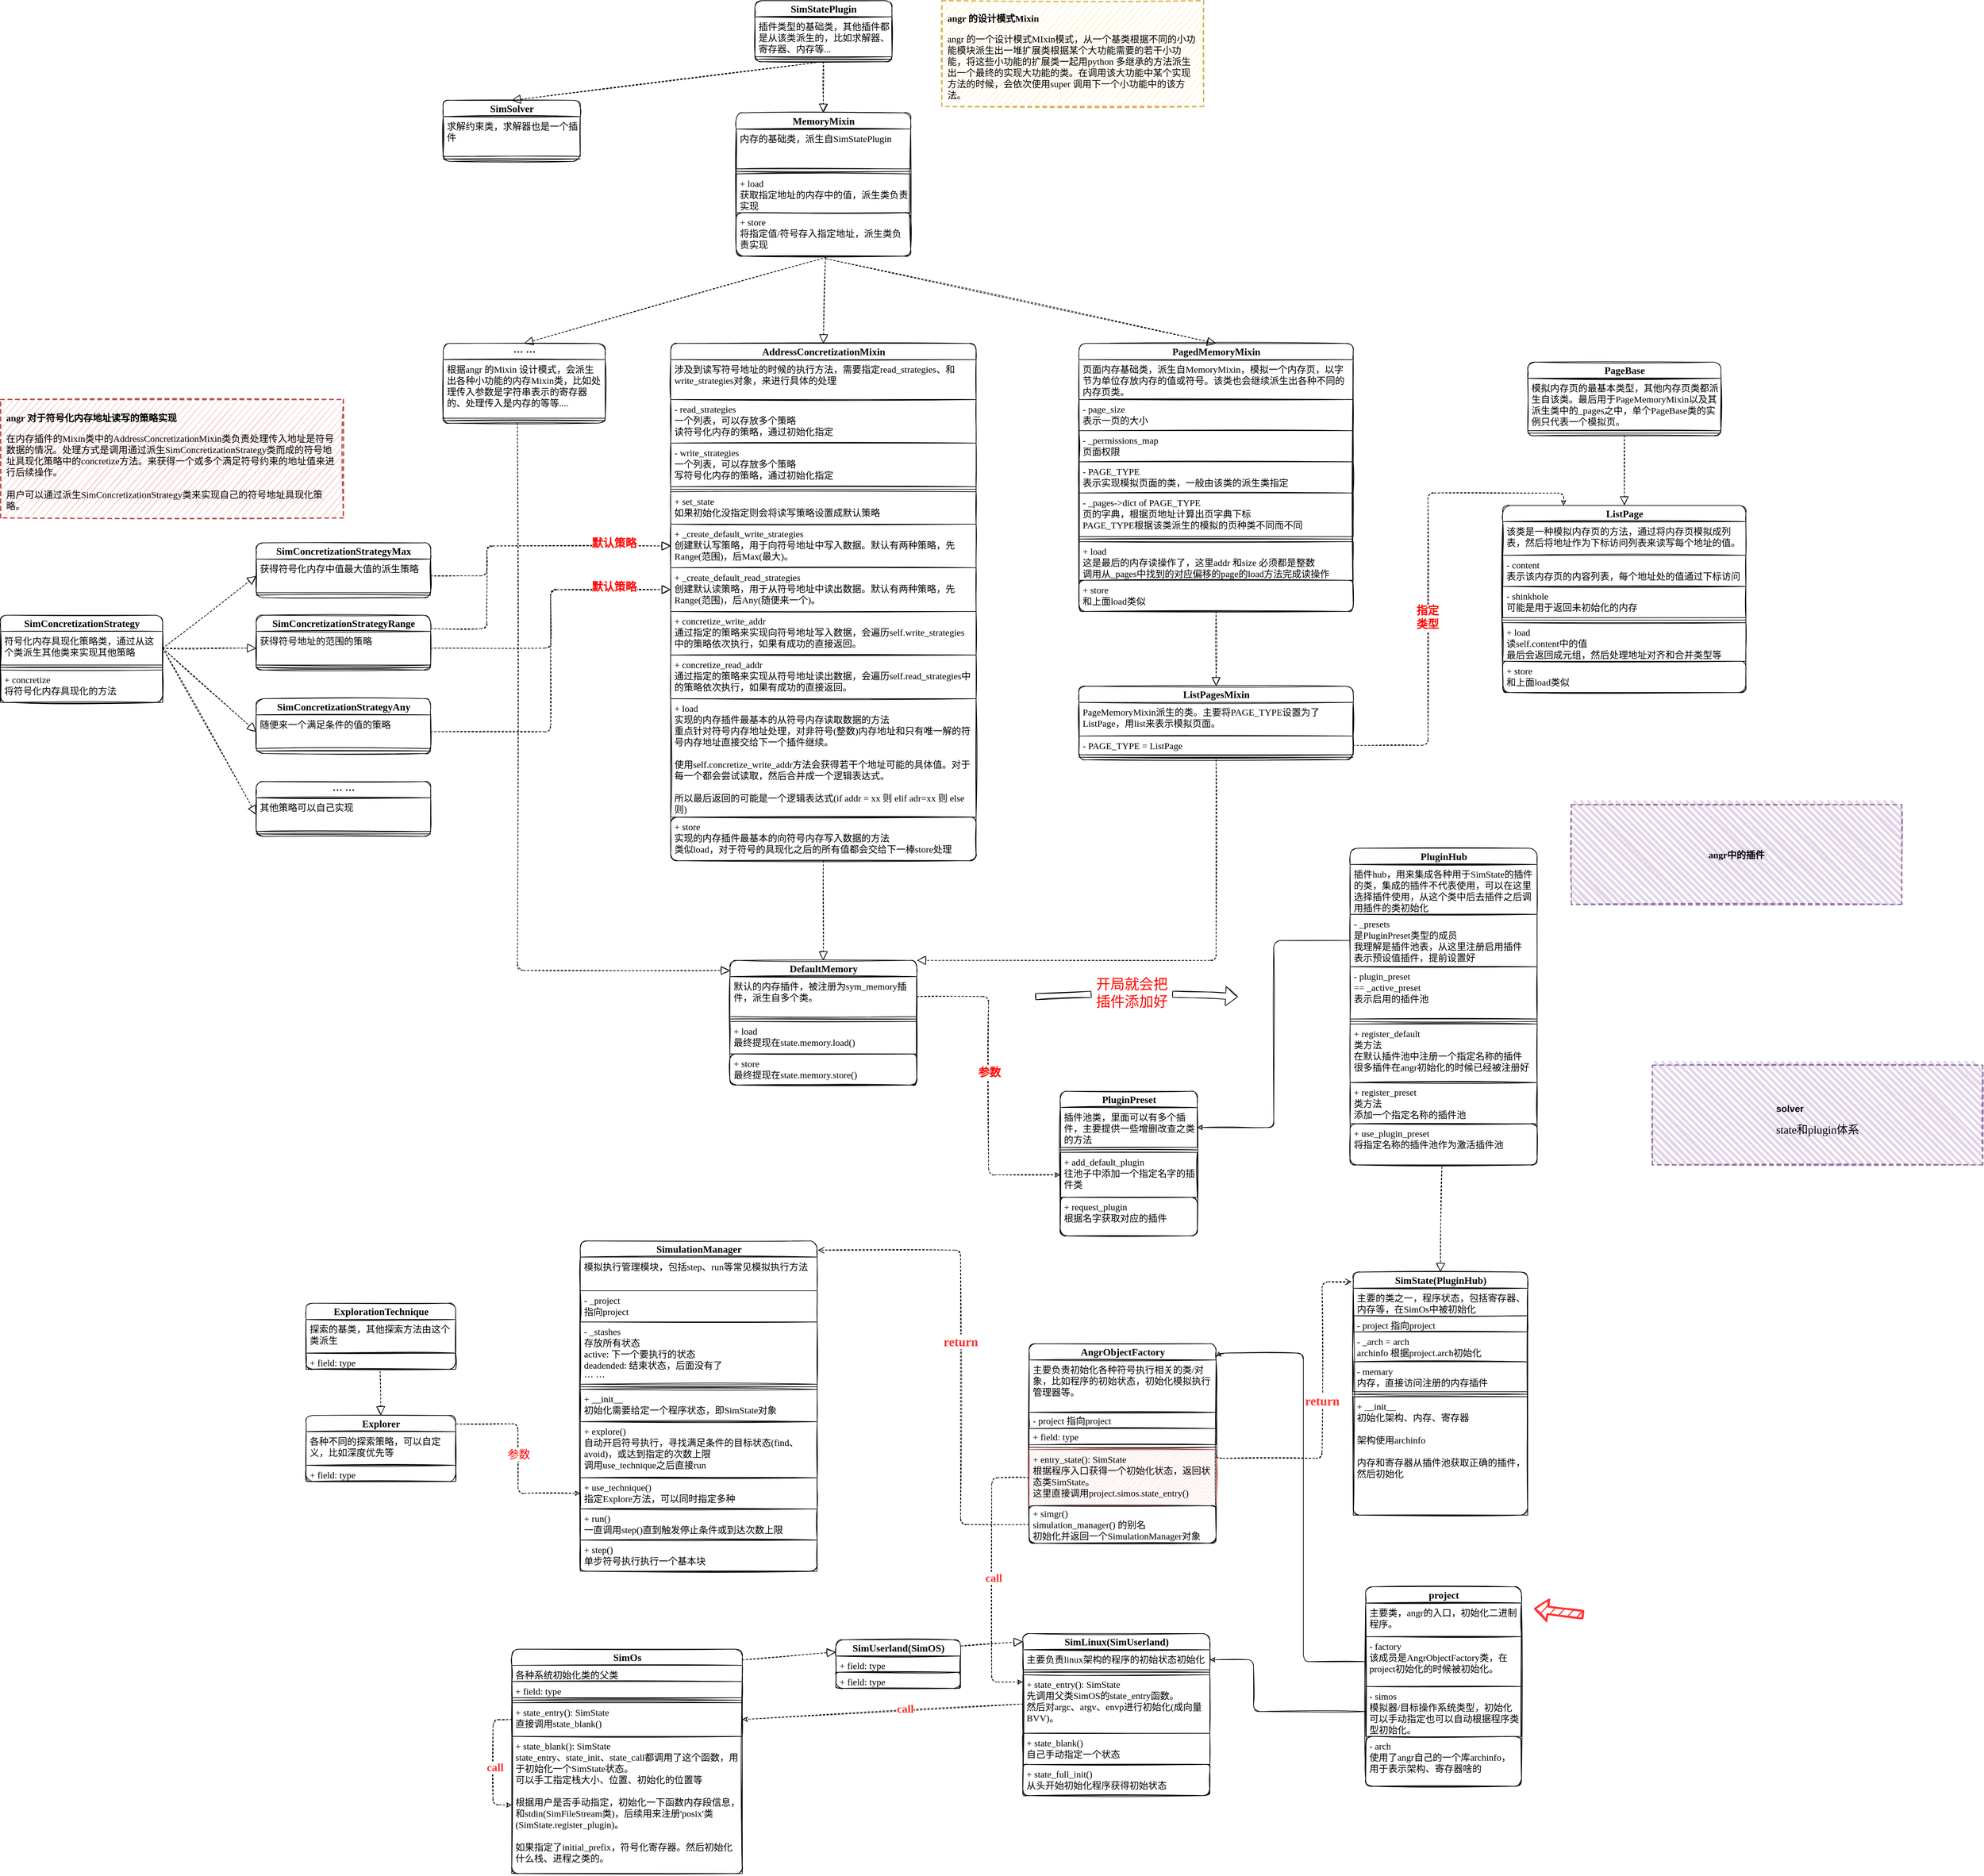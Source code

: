 <mxfile version="20.2.5" type="github">
  <diagram id="C5RBs43oDa-KdzZeNtuy" name="Page-1">
    <mxGraphModel dx="3887" dy="3014" grid="1" gridSize="10" guides="1" tooltips="1" connect="1" arrows="1" fold="1" page="1" pageScale="1" pageWidth="827" pageHeight="1169" math="0" shadow="0">
      <root>
        <mxCell id="WIyWlLk6GJQsqaUBKTNV-0" />
        <mxCell id="WIyWlLk6GJQsqaUBKTNV-1" parent="WIyWlLk6GJQsqaUBKTNV-0" />
        <mxCell id="3sq2q5aOKvz9u4SkfBbp-9" value="project" style="swimlane;fontStyle=1;childLayout=stackLayout;horizontal=1;startSize=26;horizontalStack=0;resizeParent=1;resizeParentMax=0;resizeLast=0;collapsible=1;marginBottom=0;shadow=0;glass=0;sketch=1;fontFamily=Comic Sans MS;fontSize=16;html=1;swimlaneLine=1;rounded=1;labelBackgroundColor=none;labelBorderColor=none;" parent="WIyWlLk6GJQsqaUBKTNV-1" vertex="1">
          <mxGeometry x="420" y="585" width="250" height="320" as="geometry" />
        </mxCell>
        <mxCell id="G1SJ9XWwTOi_GsLU9m5k-24" value="主要类，angr的入口，初始化二进制程序。" style="text;align=left;verticalAlign=top;spacingLeft=4;spacingRight=4;overflow=hidden;rotatable=0;points=[[0,0.5],[1,0.5]];portConstraint=eastwest;shadow=0;glass=0;sketch=1;fontFamily=Comic Sans MS;fontSize=15;html=1;whiteSpace=wrap;strokeColor=#000000;" parent="3sq2q5aOKvz9u4SkfBbp-9" vertex="1">
          <mxGeometry y="26" width="250" height="54" as="geometry" />
        </mxCell>
        <mxCell id="3sq2q5aOKvz9u4SkfBbp-10" value="- factory&lt;br&gt;该成员是AngrObjectFactory类，在project初始化的时候被初始化。" style="text;align=left;verticalAlign=top;spacingLeft=4;spacingRight=4;overflow=hidden;rotatable=0;points=[[0,0.5],[1,0.5]];portConstraint=eastwest;shadow=0;glass=0;sketch=1;fontFamily=Comic Sans MS;fontSize=15;html=1;whiteSpace=wrap;strokeColor=#000000;" parent="3sq2q5aOKvz9u4SkfBbp-9" vertex="1">
          <mxGeometry y="80" width="250" height="80" as="geometry" />
        </mxCell>
        <mxCell id="3sq2q5aOKvz9u4SkfBbp-11" value="- simos &lt;br&gt;模拟器/目标操作系统类型，初始化可以手动指定也可以自动根据程序类型初始化。" style="text;align=left;verticalAlign=top;spacingLeft=4;spacingRight=4;overflow=hidden;rotatable=0;points=[[0,0.5],[1,0.5]];portConstraint=eastwest;shadow=0;glass=0;sketch=1;fontFamily=Comic Sans MS;fontSize=15;html=1;whiteSpace=wrap;strokeColor=#000000;" parent="3sq2q5aOKvz9u4SkfBbp-9" vertex="1">
          <mxGeometry y="160" width="250" height="80" as="geometry" />
        </mxCell>
        <mxCell id="3sq2q5aOKvz9u4SkfBbp-12" value="- arch&amp;nbsp;&lt;br&gt;使用了angr自己的一个库archinfo，用于表示架构、寄存器啥的" style="text;align=left;verticalAlign=top;spacingLeft=4;spacingRight=4;overflow=hidden;rotatable=0;points=[[0,0.5],[1,0.5]];portConstraint=eastwest;shadow=0;glass=0;sketch=1;fontFamily=Comic Sans MS;fontSize=15;html=1;whiteSpace=wrap;strokeColor=#000000;rounded=1;" parent="3sq2q5aOKvz9u4SkfBbp-9" vertex="1">
          <mxGeometry y="240" width="250" height="80" as="geometry" />
        </mxCell>
        <mxCell id="w3D9RBcbC0xk_d73lik7-0" value="AngrObjectFactory" style="swimlane;fontStyle=1;childLayout=stackLayout;horizontal=1;startSize=26;horizontalStack=0;resizeParent=1;resizeParentMax=0;resizeLast=0;collapsible=1;marginBottom=0;shadow=0;glass=0;sketch=1;fontFamily=Comic Sans MS;fontSize=16;html=1;swimlaneLine=1;rounded=1;labelBackgroundColor=none;labelBorderColor=none;" parent="WIyWlLk6GJQsqaUBKTNV-1" vertex="1">
          <mxGeometry x="-120" y="195" width="300" height="320" as="geometry" />
        </mxCell>
        <mxCell id="G1SJ9XWwTOi_GsLU9m5k-25" value="主要负责初始化各种符号执行相关的类/对象，比如程序的初始状态，初始化模拟执行管理器等。" style="text;align=left;verticalAlign=top;spacingLeft=4;spacingRight=4;overflow=hidden;rotatable=0;points=[[0,0.5],[1,0.5]];portConstraint=eastwest;shadow=0;glass=0;sketch=1;fontFamily=Comic Sans MS;fontSize=15;html=1;whiteSpace=wrap;strokeColor=#000000;" parent="w3D9RBcbC0xk_d73lik7-0" vertex="1">
          <mxGeometry y="26" width="300" height="84" as="geometry" />
        </mxCell>
        <mxCell id="w3D9RBcbC0xk_d73lik7-1" value="- project 指向project" style="text;align=left;verticalAlign=middle;spacingLeft=4;spacingRight=4;overflow=hidden;rotatable=0;points=[[0,0.5],[1,0.5]];portConstraint=eastwest;shadow=0;glass=0;sketch=1;fontFamily=Comic Sans MS;fontSize=15;html=1;strokeColor=#000000;" parent="w3D9RBcbC0xk_d73lik7-0" vertex="1">
          <mxGeometry y="110" width="300" height="26" as="geometry" />
        </mxCell>
        <mxCell id="w3D9RBcbC0xk_d73lik7-2" value="+ field: type" style="text;align=left;verticalAlign=middle;spacingLeft=4;spacingRight=4;overflow=hidden;rotatable=0;points=[[0,0.5],[1,0.5]];portConstraint=eastwest;shadow=0;glass=0;sketch=1;fontFamily=Comic Sans MS;fontSize=15;html=1;strokeColor=#000000;" parent="w3D9RBcbC0xk_d73lik7-0" vertex="1">
          <mxGeometry y="136" width="300" height="26" as="geometry" />
        </mxCell>
        <mxCell id="w3D9RBcbC0xk_d73lik7-7" value="" style="line;strokeWidth=1;align=left;verticalAlign=middle;spacingTop=-1;spacingLeft=3;spacingRight=3;rotatable=0;labelPosition=right;points=[];portConstraint=eastwest;rounded=1;shadow=0;glass=0;labelBackgroundColor=none;labelBorderColor=none;sketch=1;fontFamily=Comic Sans MS;fontSize=15;startSize=26;html=1;" parent="w3D9RBcbC0xk_d73lik7-0" vertex="1">
          <mxGeometry y="162" width="300" height="8" as="geometry" />
        </mxCell>
        <mxCell id="w3D9RBcbC0xk_d73lik7-3" value="&lt;div style=&quot;&quot;&gt;&lt;span style=&quot;background-color: initial;&quot;&gt;+ entry_state(): SimState&lt;/span&gt;&lt;/div&gt;&lt;div style=&quot;&quot;&gt;根据程序入口获得一个初始化状态，返回状态类SimState。&lt;/div&gt;&lt;div style=&quot;&quot;&gt;这里直接调用project.simos.state_entry()&lt;/div&gt;" style="text;align=left;verticalAlign=top;spacingLeft=4;spacingRight=4;overflow=hidden;rotatable=0;points=[[0,0.5],[1,0.5]];portConstraint=eastwest;shadow=0;glass=0;sketch=1;fontFamily=Comic Sans MS;fontSize=15;html=1;whiteSpace=wrap;strokeColor=#b85450;fillColor=#f8cecc;" parent="w3D9RBcbC0xk_d73lik7-0" vertex="1">
          <mxGeometry y="170" width="300" height="90" as="geometry" />
        </mxCell>
        <mxCell id="w3D9RBcbC0xk_d73lik7-25" value="+ simgr()&lt;br&gt;simulation_manager() 的别名&lt;br&gt;初始化并返回一个SimulationManager对象" style="text;align=left;verticalAlign=middle;spacingLeft=4;spacingRight=4;overflow=hidden;rotatable=0;points=[[0,0.5],[1,0.5]];portConstraint=eastwest;shadow=0;glass=0;sketch=1;fontFamily=Comic Sans MS;fontSize=15;html=1;strokeColor=#000000;rounded=1;" parent="w3D9RBcbC0xk_d73lik7-0" vertex="1">
          <mxGeometry y="260" width="300" height="60" as="geometry" />
        </mxCell>
        <mxCell id="w3D9RBcbC0xk_d73lik7-4" style="edgeStyle=orthogonalEdgeStyle;rounded=1;orthogonalLoop=1;jettySize=auto;html=1;fontFamily=Comic Sans MS;fontSize=16;fontColor=default;startSize=26;sketch=1;entryX=1.014;entryY=0.038;entryDx=0;entryDy=0;entryPerimeter=0;exitX=0;exitY=0.5;exitDx=0;exitDy=0;" parent="WIyWlLk6GJQsqaUBKTNV-1" source="3sq2q5aOKvz9u4SkfBbp-10" target="w3D9RBcbC0xk_d73lik7-0" edge="1">
          <mxGeometry relative="1" as="geometry">
            <Array as="points">
              <mxPoint x="320" y="705" />
              <mxPoint x="320" y="210" />
            </Array>
            <mxPoint x="390" y="650" as="sourcePoint" />
            <mxPoint x="260" y="250" as="targetPoint" />
          </mxGeometry>
        </mxCell>
        <mxCell id="w3D9RBcbC0xk_d73lik7-21" value="SimState(PluginHub)" style="swimlane;fontStyle=1;childLayout=stackLayout;horizontal=1;startSize=26;horizontalStack=0;resizeParent=1;resizeParentMax=0;resizeLast=0;collapsible=1;marginBottom=0;shadow=0;glass=0;sketch=1;fontFamily=Comic Sans MS;fontSize=16;html=1;swimlaneLine=1;rounded=1;labelBackgroundColor=none;labelBorderColor=none;" parent="WIyWlLk6GJQsqaUBKTNV-1" vertex="1">
          <mxGeometry x="400" y="80" width="280" height="390" as="geometry" />
        </mxCell>
        <mxCell id="G1SJ9XWwTOi_GsLU9m5k-68" value="主要的类之一，程序状态，包括寄存器、内存等，在SimOs中被初始化" style="text;align=left;verticalAlign=top;spacingLeft=4;spacingRight=4;overflow=hidden;rotatable=0;points=[[0,0.5],[1,0.5]];portConstraint=eastwest;shadow=0;glass=0;sketch=1;fontFamily=Comic Sans MS;fontSize=15;html=1;whiteSpace=wrap;strokeColor=#000000;" parent="w3D9RBcbC0xk_d73lik7-21" vertex="1">
          <mxGeometry y="26" width="280" height="44" as="geometry" />
        </mxCell>
        <mxCell id="w3D9RBcbC0xk_d73lik7-22" value="- project 指向project" style="text;align=left;verticalAlign=top;spacingLeft=4;spacingRight=4;overflow=hidden;rotatable=0;points=[[0,0.5],[1,0.5]];portConstraint=eastwest;shadow=0;glass=0;sketch=1;fontFamily=Comic Sans MS;fontSize=15;html=1;strokeColor=#000000;" parent="w3D9RBcbC0xk_d73lik7-21" vertex="1">
          <mxGeometry y="70" width="280" height="26" as="geometry" />
        </mxCell>
        <mxCell id="w3D9RBcbC0xk_d73lik7-23" value="- _arch = arch&lt;br&gt;archinfo 根据project.arch初始化" style="text;align=left;verticalAlign=top;spacingLeft=4;spacingRight=4;overflow=hidden;rotatable=0;points=[[0,0.5],[1,0.5]];portConstraint=eastwest;shadow=0;glass=0;sketch=1;fontFamily=Comic Sans MS;fontSize=15;html=1;strokeColor=#000000;" parent="w3D9RBcbC0xk_d73lik7-21" vertex="1">
          <mxGeometry y="96" width="280" height="48" as="geometry" />
        </mxCell>
        <mxCell id="G1SJ9XWwTOi_GsLU9m5k-67" value="- memary&lt;br&gt;内存，直接访问注册的内存插件" style="text;align=left;verticalAlign=top;spacingLeft=4;spacingRight=4;overflow=hidden;rotatable=0;points=[[0,0.5],[1,0.5]];portConstraint=eastwest;shadow=0;glass=0;sketch=1;fontFamily=Comic Sans MS;fontSize=15;html=1;strokeColor=#000000;" parent="w3D9RBcbC0xk_d73lik7-21" vertex="1">
          <mxGeometry y="144" width="280" height="48" as="geometry" />
        </mxCell>
        <mxCell id="-6HKtMP87Wfs7apmkZVI-0" value="" style="line;strokeWidth=1;align=left;verticalAlign=middle;spacingTop=-1;spacingLeft=3;spacingRight=3;rotatable=0;labelPosition=right;points=[];portConstraint=eastwest;rounded=1;shadow=0;glass=0;labelBackgroundColor=none;labelBorderColor=none;sketch=1;fontFamily=Comic Sans MS;fontSize=15;startSize=26;html=1;" parent="w3D9RBcbC0xk_d73lik7-21" vertex="1">
          <mxGeometry y="192" width="280" height="8" as="geometry" />
        </mxCell>
        <mxCell id="w3D9RBcbC0xk_d73lik7-24" value="+ __init__&lt;br&gt;初始化架构、内存、寄存器&lt;br&gt;&lt;br&gt;架构使用archinfo&lt;br&gt;&lt;br&gt;内存和寄存器从插件池获取正确的插件，然后初始化" style="text;align=left;verticalAlign=top;spacingLeft=4;spacingRight=4;overflow=hidden;rotatable=0;points=[[0,0.5],[1,0.5]];portConstraint=eastwest;shadow=0;glass=0;sketch=1;fontFamily=Comic Sans MS;fontSize=15;html=1;strokeColor=#000000;whiteSpace=wrap;rounded=0;" parent="w3D9RBcbC0xk_d73lik7-21" vertex="1">
          <mxGeometry y="200" width="280" height="190" as="geometry" />
        </mxCell>
        <mxCell id="G1SJ9XWwTOi_GsLU9m5k-16" value="Explorer" style="swimlane;fontStyle=1;childLayout=stackLayout;horizontal=1;startSize=26;horizontalStack=0;resizeParent=1;resizeParentMax=0;resizeLast=0;collapsible=1;marginBottom=0;shadow=0;glass=0;sketch=1;fontFamily=Comic Sans MS;fontSize=16;html=1;swimlaneLine=1;rounded=1;labelBackgroundColor=none;labelBorderColor=none;" parent="WIyWlLk6GJQsqaUBKTNV-1" vertex="1">
          <mxGeometry x="-1280" y="310" width="240" height="106" as="geometry" />
        </mxCell>
        <mxCell id="G1SJ9XWwTOi_GsLU9m5k-18" value="各种不同的探索策略，可以自定义，比如深度优先等" style="text;align=left;verticalAlign=top;spacingLeft=4;spacingRight=4;overflow=hidden;rotatable=0;points=[[0,0.5],[1,0.5]];portConstraint=eastwest;shadow=0;glass=0;sketch=1;fontFamily=Comic Sans MS;fontSize=15;html=1;strokeColor=#000000;whiteSpace=wrap;" parent="G1SJ9XWwTOi_GsLU9m5k-16" vertex="1">
          <mxGeometry y="26" width="240" height="54" as="geometry" />
        </mxCell>
        <mxCell id="G1SJ9XWwTOi_GsLU9m5k-19" value="+ field: type" style="text;align=left;verticalAlign=top;spacingLeft=4;spacingRight=4;overflow=hidden;rotatable=0;points=[[0,0.5],[1,0.5]];portConstraint=eastwest;shadow=0;glass=0;sketch=1;fontFamily=Comic Sans MS;fontSize=15;html=1;strokeColor=#000000;" parent="G1SJ9XWwTOi_GsLU9m5k-16" vertex="1">
          <mxGeometry y="80" width="240" height="26" as="geometry" />
        </mxCell>
        <mxCell id="G1SJ9XWwTOi_GsLU9m5k-38" value="SimLinux(SimUserland)" style="swimlane;fontStyle=1;childLayout=stackLayout;horizontal=1;startSize=26;horizontalStack=0;resizeParent=1;resizeParentMax=0;resizeLast=0;collapsible=1;marginBottom=0;shadow=0;glass=0;sketch=1;fontFamily=Comic Sans MS;fontSize=16;html=1;swimlaneLine=1;rounded=1;labelBackgroundColor=none;labelBorderColor=none;" parent="WIyWlLk6GJQsqaUBKTNV-1" vertex="1">
          <mxGeometry x="-130" y="660" width="300" height="260" as="geometry" />
        </mxCell>
        <mxCell id="G1SJ9XWwTOi_GsLU9m5k-39" value="主要负责linux架构的程序的初始状态初始化" style="text;align=left;verticalAlign=top;spacingLeft=4;spacingRight=4;overflow=hidden;rotatable=0;points=[[0,0.5],[1,0.5]];portConstraint=eastwest;shadow=0;glass=0;sketch=1;fontFamily=Comic Sans MS;fontSize=15;html=1;strokeColor=#000000;" parent="G1SJ9XWwTOi_GsLU9m5k-38" vertex="1">
          <mxGeometry y="26" width="300" height="32" as="geometry" />
        </mxCell>
        <mxCell id="G1SJ9XWwTOi_GsLU9m5k-42" value="" style="line;strokeWidth=1;align=left;verticalAlign=middle;spacingTop=-1;spacingLeft=3;spacingRight=3;rotatable=0;labelPosition=right;points=[];portConstraint=eastwest;rounded=1;shadow=0;glass=0;labelBackgroundColor=none;labelBorderColor=none;sketch=1;fontFamily=Comic Sans MS;fontSize=15;startSize=26;html=1;" parent="G1SJ9XWwTOi_GsLU9m5k-38" vertex="1">
          <mxGeometry y="58" width="300" height="8" as="geometry" />
        </mxCell>
        <mxCell id="G1SJ9XWwTOi_GsLU9m5k-40" value="+ state_entry(): SimState&lt;br&gt;先调用父类SimOS的state_entry函数。&lt;br&gt;然后对argc、argv、envp进行初始化(成向量BVV)。" style="text;align=left;verticalAlign=top;spacingLeft=4;spacingRight=4;overflow=hidden;rotatable=0;points=[[0,0.5],[1,0.5]];portConstraint=eastwest;shadow=0;glass=0;sketch=1;fontFamily=Comic Sans MS;fontSize=15;html=1;whiteSpace=wrap;strokeColor=#000000;" parent="G1SJ9XWwTOi_GsLU9m5k-38" vertex="1">
          <mxGeometry y="66" width="300" height="94" as="geometry" />
        </mxCell>
        <mxCell id="G1SJ9XWwTOi_GsLU9m5k-41" value="+ state_blank()&lt;br&gt;自己手动指定一个状态" style="text;align=left;verticalAlign=top;spacingLeft=4;spacingRight=4;overflow=hidden;rotatable=0;points=[[0,0.5],[1,0.5]];portConstraint=eastwest;shadow=0;glass=0;sketch=1;fontFamily=Comic Sans MS;fontSize=15;html=1;whiteSpace=wrap;strokeColor=#000000;" parent="G1SJ9XWwTOi_GsLU9m5k-38" vertex="1">
          <mxGeometry y="160" width="300" height="50" as="geometry" />
        </mxCell>
        <mxCell id="-6HKtMP87Wfs7apmkZVI-81" value="+ state_full_init()&lt;br&gt;从头开始初始化程序获得初始状态" style="text;align=left;verticalAlign=top;spacingLeft=4;spacingRight=4;overflow=hidden;rotatable=0;points=[[0,0.5],[1,0.5]];portConstraint=eastwest;shadow=0;glass=0;sketch=1;fontFamily=Comic Sans MS;fontSize=15;html=1;whiteSpace=wrap;strokeColor=#000000;rounded=1;" parent="G1SJ9XWwTOi_GsLU9m5k-38" vertex="1">
          <mxGeometry y="210" width="300" height="50" as="geometry" />
        </mxCell>
        <mxCell id="G1SJ9XWwTOi_GsLU9m5k-43" style="rounded=1;orthogonalLoop=1;jettySize=auto;html=1;entryX=1;entryY=0.5;entryDx=0;entryDy=0;sketch=1;exitX=0;exitY=0.5;exitDx=0;exitDy=0;edgeStyle=orthogonalEdgeStyle;" parent="WIyWlLk6GJQsqaUBKTNV-1" source="3sq2q5aOKvz9u4SkfBbp-11" target="G1SJ9XWwTOi_GsLU9m5k-39" edge="1">
          <mxGeometry relative="1" as="geometry">
            <Array as="points">
              <mxPoint x="240" y="785" />
              <mxPoint x="240" y="702" />
            </Array>
          </mxGeometry>
        </mxCell>
        <mxCell id="G1SJ9XWwTOi_GsLU9m5k-45" value="SimUserland(SimOS)" style="swimlane;fontStyle=1;childLayout=stackLayout;horizontal=1;startSize=26;horizontalStack=0;resizeParent=1;resizeParentMax=0;resizeLast=0;collapsible=1;marginBottom=0;shadow=0;glass=0;sketch=1;fontFamily=Comic Sans MS;fontSize=16;html=1;swimlaneLine=1;rounded=1;labelBackgroundColor=none;labelBorderColor=none;" parent="WIyWlLk6GJQsqaUBKTNV-1" vertex="1">
          <mxGeometry x="-430" y="670" width="200" height="78" as="geometry">
            <mxRectangle x="-440" y="752" width="200" height="30" as="alternateBounds" />
          </mxGeometry>
        </mxCell>
        <mxCell id="G1SJ9XWwTOi_GsLU9m5k-47" value="+ field: type" style="text;align=left;verticalAlign=top;spacingLeft=4;spacingRight=4;overflow=hidden;rotatable=0;points=[[0,0.5],[1,0.5]];portConstraint=eastwest;shadow=0;glass=0;sketch=1;fontFamily=Comic Sans MS;fontSize=15;html=1;strokeColor=#000000;" parent="G1SJ9XWwTOi_GsLU9m5k-45" vertex="1">
          <mxGeometry y="26" width="200" height="26" as="geometry" />
        </mxCell>
        <mxCell id="G1SJ9XWwTOi_GsLU9m5k-48" value="+ field: type" style="text;align=left;verticalAlign=top;spacingLeft=4;spacingRight=4;overflow=hidden;rotatable=0;points=[[0,0.5],[1,0.5]];portConstraint=eastwest;shadow=0;glass=0;sketch=1;fontFamily=Comic Sans MS;fontSize=15;html=1;strokeColor=#000000;rounded=1;" parent="G1SJ9XWwTOi_GsLU9m5k-45" vertex="1">
          <mxGeometry y="52" width="200" height="26" as="geometry" />
        </mxCell>
        <mxCell id="G1SJ9XWwTOi_GsLU9m5k-49" value="SimOs" style="swimlane;fontStyle=1;childLayout=stackLayout;horizontal=1;startSize=26;horizontalStack=0;resizeParent=1;resizeParentMax=0;resizeLast=0;collapsible=1;marginBottom=0;shadow=0;glass=0;sketch=1;fontFamily=Comic Sans MS;fontSize=16;html=1;swimlaneLine=1;rounded=1;labelBackgroundColor=none;labelBorderColor=none;" parent="WIyWlLk6GJQsqaUBKTNV-1" vertex="1">
          <mxGeometry x="-950" y="685" width="370" height="360" as="geometry">
            <mxRectangle x="-440" y="752" width="200" height="30" as="alternateBounds" />
          </mxGeometry>
        </mxCell>
        <mxCell id="G1SJ9XWwTOi_GsLU9m5k-50" value="各种系统初始化类的父类" style="text;align=left;verticalAlign=top;spacingLeft=4;spacingRight=4;overflow=hidden;rotatable=0;points=[[0,0.5],[1,0.5]];portConstraint=eastwest;shadow=0;glass=0;sketch=1;fontFamily=Comic Sans MS;fontSize=15;html=1;strokeColor=#000000;" parent="G1SJ9XWwTOi_GsLU9m5k-49" vertex="1">
          <mxGeometry y="26" width="370" height="26" as="geometry" />
        </mxCell>
        <mxCell id="G1SJ9XWwTOi_GsLU9m5k-51" value="+ field: type" style="text;align=left;verticalAlign=top;spacingLeft=4;spacingRight=4;overflow=hidden;rotatable=0;points=[[0,0.5],[1,0.5]];portConstraint=eastwest;shadow=0;glass=0;sketch=1;fontFamily=Comic Sans MS;fontSize=15;html=1;strokeColor=#000000;" parent="G1SJ9XWwTOi_GsLU9m5k-49" vertex="1">
          <mxGeometry y="52" width="370" height="26" as="geometry" />
        </mxCell>
        <mxCell id="G1SJ9XWwTOi_GsLU9m5k-58" value="" style="line;strokeWidth=1;align=left;verticalAlign=middle;spacingTop=-1;spacingLeft=3;spacingRight=3;rotatable=0;labelPosition=right;points=[];portConstraint=eastwest;rounded=1;shadow=0;glass=0;labelBackgroundColor=none;labelBorderColor=none;sketch=1;fontFamily=Comic Sans MS;fontSize=15;startSize=26;html=1;" parent="G1SJ9XWwTOi_GsLU9m5k-49" vertex="1">
          <mxGeometry y="78" width="370" height="8" as="geometry" />
        </mxCell>
        <mxCell id="-6HKtMP87Wfs7apmkZVI-69" style="edgeStyle=orthogonalEdgeStyle;rounded=1;sketch=1;orthogonalLoop=1;jettySize=auto;html=1;entryX=0;entryY=0.5;entryDx=0;entryDy=0;strokeColor=#000000;fontColor=#FF0800;dashed=1;" parent="G1SJ9XWwTOi_GsLU9m5k-49" source="G1SJ9XWwTOi_GsLU9m5k-57" target="G1SJ9XWwTOi_GsLU9m5k-59" edge="1">
          <mxGeometry relative="1" as="geometry">
            <Array as="points">
              <mxPoint x="-30" y="113" />
              <mxPoint x="-30" y="250" />
            </Array>
          </mxGeometry>
        </mxCell>
        <mxCell id="G1SJ9XWwTOi_GsLU9m5k-57" value="+ state_entry(): SimState&lt;br&gt;直接调用state_blank()" style="text;align=left;verticalAlign=top;spacingLeft=4;spacingRight=4;overflow=hidden;rotatable=0;points=[[0,0.5],[1,0.5]];portConstraint=eastwest;shadow=0;glass=0;sketch=1;fontFamily=Comic Sans MS;fontSize=15;html=1;whiteSpace=wrap;strokeColor=#000000;" parent="G1SJ9XWwTOi_GsLU9m5k-49" vertex="1">
          <mxGeometry y="86" width="370" height="54" as="geometry" />
        </mxCell>
        <mxCell id="G1SJ9XWwTOi_GsLU9m5k-59" value="+ state_blank(): SimState&lt;br&gt;state_entry、state_init、state_call都调用了这个函数，用于初始化一个SimState状态。&lt;br&gt;可以手工指定栈大小、位置、初始化的位置等&lt;br&gt;&lt;br&gt;根据用户是否手动指定，初始化一下函数内存段信息，和stdin(SimFileStream类)，后续用来注册&#39;posix&#39;类(SimState.register_plugin)。&lt;br&gt;&lt;br&gt;如果指定了initial_prefix，符号化寄存器。然后初始化什么栈、进程之类的。" style="text;align=left;verticalAlign=top;spacingLeft=4;spacingRight=4;overflow=hidden;rotatable=0;points=[[0,0.5],[1,0.5]];portConstraint=eastwest;shadow=0;glass=0;sketch=1;fontFamily=Comic Sans MS;fontSize=15;html=1;whiteSpace=wrap;strokeColor=#000000;" parent="G1SJ9XWwTOi_GsLU9m5k-49" vertex="1">
          <mxGeometry y="140" width="370" height="220" as="geometry" />
        </mxCell>
        <mxCell id="G1SJ9XWwTOi_GsLU9m5k-56" value="" style="endArrow=block;dashed=1;endFill=0;endSize=12;html=1;rounded=1;sketch=1;fontFamily=Comic Sans MS;exitX=1.005;exitY=0.128;exitDx=0;exitDy=0;exitPerimeter=0;entryX=0;entryY=0.05;entryDx=0;entryDy=0;entryPerimeter=0;" parent="WIyWlLk6GJQsqaUBKTNV-1" source="G1SJ9XWwTOi_GsLU9m5k-45" target="G1SJ9XWwTOi_GsLU9m5k-38" edge="1">
          <mxGeometry width="160" relative="1" as="geometry">
            <mxPoint x="-350" y="910.932" as="sourcePoint" />
            <mxPoint x="-150" y="650" as="targetPoint" />
          </mxGeometry>
        </mxCell>
        <mxCell id="G1SJ9XWwTOi_GsLU9m5k-64" style="sketch=1;orthogonalLoop=1;jettySize=auto;html=1;fontFamily=Comic Sans MS;dashed=1;rounded=1;entryX=1;entryY=0.5;entryDx=0;entryDy=0;exitX=0;exitY=0.5;exitDx=0;exitDy=0;" parent="WIyWlLk6GJQsqaUBKTNV-1" source="G1SJ9XWwTOi_GsLU9m5k-40" target="G1SJ9XWwTOi_GsLU9m5k-57" edge="1">
          <mxGeometry relative="1" as="geometry">
            <mxPoint x="-130" y="783" as="sourcePoint" />
          </mxGeometry>
        </mxCell>
        <mxCell id="Z9_WpyUp3ctRPymMz_iH-81" value="&lt;font color=&quot;#ff3333&quot; style=&quot;font-size: 18px;&quot;&gt;call&lt;/font&gt;" style="edgeLabel;html=1;align=center;verticalAlign=middle;resizable=0;points=[];fontSize=15;fontFamily=Comic Sans MS;fontStyle=1" vertex="1" connectable="0" parent="G1SJ9XWwTOi_GsLU9m5k-64">
          <mxGeometry x="-0.507" y="2" relative="1" as="geometry">
            <mxPoint x="-79" as="offset" />
          </mxGeometry>
        </mxCell>
        <mxCell id="G1SJ9XWwTOi_GsLU9m5k-65" style="edgeStyle=orthogonalEdgeStyle;sketch=1;orthogonalLoop=1;jettySize=auto;html=1;entryX=0;entryY=0.125;entryDx=0;entryDy=0;dashed=1;fontFamily=Comic Sans MS;entryPerimeter=0;" parent="WIyWlLk6GJQsqaUBKTNV-1" source="w3D9RBcbC0xk_d73lik7-3" target="G1SJ9XWwTOi_GsLU9m5k-40" edge="1">
          <mxGeometry relative="1" as="geometry">
            <Array as="points">
              <mxPoint x="-180" y="410" />
              <mxPoint x="-180" y="738" />
            </Array>
          </mxGeometry>
        </mxCell>
        <mxCell id="G1SJ9XWwTOi_GsLU9m5k-66" value="&lt;font color=&quot;#ff3333&quot; style=&quot;font-size: 20px&quot;&gt;return&lt;/font&gt;" style="html=1;verticalAlign=bottom;endArrow=open;dashed=1;endSize=8;rounded=1;sketch=1;fontFamily=Comic Sans MS;edgeStyle=orthogonalEdgeStyle;exitX=1.003;exitY=0.088;exitDx=0;exitDy=0;exitPerimeter=0;entryX=-0.009;entryY=0.04;entryDx=0;entryDy=0;entryPerimeter=0;fontStyle=1" parent="WIyWlLk6GJQsqaUBKTNV-1" source="w3D9RBcbC0xk_d73lik7-3" target="w3D9RBcbC0xk_d73lik7-21" edge="1">
          <mxGeometry relative="1" as="geometry">
            <mxPoint x="350" y="470" as="sourcePoint" />
            <mxPoint x="480" y="150" as="targetPoint" />
            <Array as="points">
              <mxPoint x="350" y="379" />
              <mxPoint x="350" y="95" />
            </Array>
          </mxGeometry>
        </mxCell>
        <mxCell id="-6HKtMP87Wfs7apmkZVI-1" value="PluginHub" style="swimlane;fontStyle=1;childLayout=stackLayout;horizontal=1;startSize=26;horizontalStack=0;resizeParent=1;resizeParentMax=0;resizeLast=0;collapsible=1;marginBottom=0;shadow=0;glass=0;sketch=1;fontFamily=Comic Sans MS;fontSize=16;html=1;swimlaneLine=1;rounded=1;labelBackgroundColor=none;labelBorderColor=none;" parent="WIyWlLk6GJQsqaUBKTNV-1" vertex="1">
          <mxGeometry x="395" y="-600" width="300" height="508" as="geometry">
            <mxRectangle x="-440" y="752" width="200" height="30" as="alternateBounds" />
          </mxGeometry>
        </mxCell>
        <mxCell id="-6HKtMP87Wfs7apmkZVI-4" value="插件hub，用来集成各种用于SimState的插件的类，集成的插件不代表使用，可以在这里选择插件使用，从这个类中后去插件之后调用插件的类初始化" style="text;align=left;verticalAlign=top;spacingLeft=4;spacingRight=4;overflow=hidden;rotatable=0;points=[[0,0.5],[1,0.5]];portConstraint=eastwest;shadow=0;glass=0;sketch=1;fontFamily=Comic Sans MS;fontSize=15;html=1;strokeColor=#000000;whiteSpace=wrap;" parent="-6HKtMP87Wfs7apmkZVI-1" vertex="1">
          <mxGeometry y="26" width="300" height="80" as="geometry" />
        </mxCell>
        <mxCell id="-6HKtMP87Wfs7apmkZVI-2" value="- _presets&amp;nbsp;&lt;br&gt;是PluginPreset类型的成员&lt;br&gt;我理解是插件池表，从这里注册启用插件&lt;br&gt;表示预设值插件，提前设置好" style="text;align=left;verticalAlign=top;spacingLeft=4;spacingRight=4;overflow=hidden;rotatable=0;points=[[0,0.5],[1,0.5]];portConstraint=eastwest;shadow=0;glass=0;sketch=1;fontFamily=Comic Sans MS;fontSize=15;html=1;strokeColor=#000000;whiteSpace=wrap;" parent="-6HKtMP87Wfs7apmkZVI-1" vertex="1">
          <mxGeometry y="106" width="300" height="84" as="geometry" />
        </mxCell>
        <mxCell id="-6HKtMP87Wfs7apmkZVI-5" value="-&amp;nbsp;plugin_preset&amp;nbsp;&lt;br&gt;==&amp;nbsp;_active_preset&lt;br&gt;表示启用的插件池" style="text;align=left;verticalAlign=top;spacingLeft=4;spacingRight=4;overflow=hidden;rotatable=0;points=[[0,0.5],[1,0.5]];portConstraint=eastwest;shadow=0;glass=0;sketch=1;fontFamily=Comic Sans MS;fontSize=15;html=1;strokeColor=#000000;" parent="-6HKtMP87Wfs7apmkZVI-1" vertex="1">
          <mxGeometry y="190" width="300" height="84" as="geometry" />
        </mxCell>
        <mxCell id="-6HKtMP87Wfs7apmkZVI-10" value="" style="line;strokeWidth=1;align=left;verticalAlign=middle;spacingTop=-1;spacingLeft=3;spacingRight=3;rotatable=0;labelPosition=right;points=[];portConstraint=eastwest;rounded=1;shadow=0;glass=0;labelBackgroundColor=none;labelBorderColor=none;sketch=1;fontFamily=Comic Sans MS;fontSize=15;startSize=26;html=1;" parent="-6HKtMP87Wfs7apmkZVI-1" vertex="1">
          <mxGeometry y="274" width="300" height="8" as="geometry" />
        </mxCell>
        <mxCell id="-6HKtMP87Wfs7apmkZVI-11" value="+ register_default&lt;br&gt;类方法&lt;br&gt;在默认插件池中注册一个指定名称的插件&lt;br&gt;很多插件在angr初始化的时候已经被注册好" style="text;align=left;verticalAlign=top;spacingLeft=4;spacingRight=4;overflow=hidden;rotatable=0;points=[[0,0.5],[1,0.5]];portConstraint=eastwest;shadow=0;glass=0;sketch=1;fontFamily=Comic Sans MS;fontSize=15;html=1;strokeColor=#000000;" parent="-6HKtMP87Wfs7apmkZVI-1" vertex="1">
          <mxGeometry y="282" width="300" height="94" as="geometry" />
        </mxCell>
        <mxCell id="-6HKtMP87Wfs7apmkZVI-3" value="+ register_preset&lt;br&gt;类方法&lt;br&gt;添加一个指定名称的插件池" style="text;align=left;verticalAlign=top;spacingLeft=4;spacingRight=4;overflow=hidden;rotatable=0;points=[[0,0.5],[1,0.5]];portConstraint=eastwest;shadow=0;glass=0;sketch=1;fontFamily=Comic Sans MS;fontSize=15;html=1;strokeColor=#000000;" parent="-6HKtMP87Wfs7apmkZVI-1" vertex="1">
          <mxGeometry y="376" width="300" height="66" as="geometry" />
        </mxCell>
        <mxCell id="-6HKtMP87Wfs7apmkZVI-17" value="+ use_plugin_preset&lt;br&gt;将指定名称的插件池作为激活插件池" style="text;align=left;verticalAlign=top;spacingLeft=4;spacingRight=4;overflow=hidden;rotatable=0;points=[[0,0.5],[1,0.5]];portConstraint=eastwest;shadow=0;glass=0;sketch=1;fontFamily=Comic Sans MS;fontSize=15;html=1;strokeColor=#000000;rounded=1;" parent="-6HKtMP87Wfs7apmkZVI-1" vertex="1">
          <mxGeometry y="442" width="300" height="66" as="geometry" />
        </mxCell>
        <mxCell id="-6HKtMP87Wfs7apmkZVI-6" value="PluginPreset" style="swimlane;fontStyle=1;childLayout=stackLayout;horizontal=1;startSize=26;horizontalStack=0;resizeParent=1;resizeParentMax=0;resizeLast=0;collapsible=1;marginBottom=0;shadow=0;glass=0;sketch=1;fontFamily=Comic Sans MS;fontSize=16;html=1;swimlaneLine=1;rounded=1;labelBackgroundColor=none;labelBorderColor=none;" parent="WIyWlLk6GJQsqaUBKTNV-1" vertex="1">
          <mxGeometry x="-70" y="-210" width="220" height="232" as="geometry">
            <mxRectangle x="-440" y="752" width="200" height="30" as="alternateBounds" />
          </mxGeometry>
        </mxCell>
        <mxCell id="-6HKtMP87Wfs7apmkZVI-7" value="插件池类，里面可以有多个插件，主要提供一些增删改查之类的方法" style="text;align=left;verticalAlign=top;spacingLeft=4;spacingRight=4;overflow=hidden;rotatable=0;points=[[0,0.5],[1,0.5]];portConstraint=eastwest;shadow=0;glass=0;sketch=1;fontFamily=Comic Sans MS;fontSize=15;html=1;strokeColor=#000000;whiteSpace=wrap;" parent="-6HKtMP87Wfs7apmkZVI-6" vertex="1">
          <mxGeometry y="26" width="220" height="64" as="geometry" />
        </mxCell>
        <mxCell id="-6HKtMP87Wfs7apmkZVI-18" value="" style="line;strokeWidth=1;align=left;verticalAlign=middle;spacingTop=-1;spacingLeft=3;spacingRight=3;rotatable=0;labelPosition=right;points=[];portConstraint=eastwest;rounded=1;shadow=0;glass=0;labelBackgroundColor=none;labelBorderColor=none;sketch=1;fontFamily=Comic Sans MS;fontSize=15;startSize=26;html=1;" parent="-6HKtMP87Wfs7apmkZVI-6" vertex="1">
          <mxGeometry y="90" width="220" height="8" as="geometry" />
        </mxCell>
        <mxCell id="-6HKtMP87Wfs7apmkZVI-8" value="+ add_default_plugin&lt;br&gt;往池子中添加一个指定名字的插件类" style="text;align=left;verticalAlign=top;spacingLeft=4;spacingRight=4;overflow=hidden;rotatable=0;points=[[0,0.5],[1,0.5]];portConstraint=eastwest;shadow=0;glass=0;sketch=1;fontFamily=Comic Sans MS;fontSize=15;html=1;strokeColor=#000000;whiteSpace=wrap;" parent="-6HKtMP87Wfs7apmkZVI-6" vertex="1">
          <mxGeometry y="98" width="220" height="72" as="geometry" />
        </mxCell>
        <mxCell id="-6HKtMP87Wfs7apmkZVI-35" value="+ request_plugin&lt;br&gt;根据名字获取对应的插件" style="text;align=left;verticalAlign=top;spacingLeft=4;spacingRight=4;overflow=hidden;rotatable=0;points=[[0,0.5],[1,0.5]];portConstraint=eastwest;shadow=0;glass=0;sketch=1;fontFamily=Comic Sans MS;fontSize=15;html=1;strokeColor=#000000;rounded=1;" parent="-6HKtMP87Wfs7apmkZVI-6" vertex="1">
          <mxGeometry y="170" width="220" height="62" as="geometry" />
        </mxCell>
        <mxCell id="-6HKtMP87Wfs7apmkZVI-9" style="orthogonalLoop=1;jettySize=auto;html=1;entryX=1;entryY=0.5;entryDx=0;entryDy=0;strokeColor=#000000;sketch=1;rounded=1;exitX=0;exitY=0.5;exitDx=0;exitDy=0;edgeStyle=orthogonalEdgeStyle;" parent="WIyWlLk6GJQsqaUBKTNV-1" source="-6HKtMP87Wfs7apmkZVI-2" target="-6HKtMP87Wfs7apmkZVI-7" edge="1">
          <mxGeometry relative="1" as="geometry" />
        </mxCell>
        <mxCell id="-6HKtMP87Wfs7apmkZVI-12" value="" style="endArrow=block;dashed=1;endFill=0;endSize=12;html=1;rounded=1;sketch=1;fontFamily=Comic Sans MS;exitX=0.491;exitY=1.048;exitDx=0;exitDy=0;exitPerimeter=0;entryX=0.5;entryY=0;entryDx=0;entryDy=0;" parent="WIyWlLk6GJQsqaUBKTNV-1" source="-6HKtMP87Wfs7apmkZVI-17" target="w3D9RBcbC0xk_d73lik7-21" edge="1">
          <mxGeometry width="160" relative="1" as="geometry">
            <mxPoint x="-277.15" y="130.29" as="sourcePoint" />
            <mxPoint x="-130" y="129.996" as="targetPoint" />
          </mxGeometry>
        </mxCell>
        <mxCell id="-6HKtMP87Wfs7apmkZVI-36" style="edgeStyle=orthogonalEdgeStyle;rounded=1;sketch=1;orthogonalLoop=1;jettySize=auto;html=1;entryX=0;entryY=0.5;entryDx=0;entryDy=0;strokeColor=#000000;dashed=1;exitX=1;exitY=0.5;exitDx=0;exitDy=0;" parent="WIyWlLk6GJQsqaUBKTNV-1" source="JRtBMN249R-x29OtQVno-10" target="-6HKtMP87Wfs7apmkZVI-8" edge="1">
          <mxGeometry relative="1" as="geometry">
            <mxPoint x="-60" y="-10" as="sourcePoint" />
          </mxGeometry>
        </mxCell>
        <mxCell id="-6HKtMP87Wfs7apmkZVI-38" value="&lt;font style=&quot;font-size: 18px&quot;&gt;参数&lt;/font&gt;" style="edgeLabel;html=1;align=center;verticalAlign=middle;resizable=0;points=[];fontColor=#FF0800;fontStyle=1" parent="-6HKtMP87Wfs7apmkZVI-36" vertex="1" connectable="0">
          <mxGeometry x="-0.248" y="1" relative="1" as="geometry">
            <mxPoint y="43" as="offset" />
          </mxGeometry>
        </mxCell>
        <mxCell id="-6HKtMP87Wfs7apmkZVI-39" value="" style="shape=flexArrow;endArrow=classic;html=1;strokeColor=#000000;fontColor=#FF0800;sketch=1;startArrow=none;" parent="WIyWlLk6GJQsqaUBKTNV-1" edge="1" source="-6HKtMP87Wfs7apmkZVI-40">
          <mxGeometry width="50" height="50" relative="1" as="geometry">
            <mxPoint x="-110" y="-362" as="sourcePoint" />
            <mxPoint x="215" y="-362" as="targetPoint" />
          </mxGeometry>
        </mxCell>
        <mxCell id="-6HKtMP87Wfs7apmkZVI-41" value="&lt;span style=&quot;color: rgb(255, 51, 51); font-size: 20px;&quot;&gt;return&lt;/span&gt;" style="html=1;verticalAlign=bottom;endArrow=open;dashed=1;endSize=8;rounded=1;sketch=1;fontFamily=Comic Sans MS;edgeStyle=orthogonalEdgeStyle;entryX=1.003;entryY=0.028;entryDx=0;entryDy=0;entryPerimeter=0;fontStyle=1" parent="WIyWlLk6GJQsqaUBKTNV-1" target="-6HKtMP87Wfs7apmkZVI-42" edge="1">
          <mxGeometry relative="1" as="geometry">
            <mxPoint x="-120" y="485" as="sourcePoint" />
            <mxPoint x="-360" y="260" as="targetPoint" />
            <Array as="points">
              <mxPoint x="-230" y="485" />
              <mxPoint x="-230" y="45" />
            </Array>
          </mxGeometry>
        </mxCell>
        <mxCell id="-6HKtMP87Wfs7apmkZVI-42" value="SimulationManager" style="swimlane;fontStyle=1;childLayout=stackLayout;horizontal=1;startSize=26;horizontalStack=0;resizeParent=1;resizeParentMax=0;resizeLast=0;collapsible=1;marginBottom=0;shadow=0;glass=0;sketch=1;fontFamily=Comic Sans MS;fontSize=16;html=1;swimlaneLine=1;rounded=1;labelBackgroundColor=none;labelBorderColor=none;" parent="WIyWlLk6GJQsqaUBKTNV-1" vertex="1">
          <mxGeometry x="-840" y="30" width="380" height="530" as="geometry" />
        </mxCell>
        <mxCell id="-6HKtMP87Wfs7apmkZVI-43" value="模拟执行管理模块，包括step、run等常见模拟执行方法" style="text;align=left;verticalAlign=top;spacingLeft=4;spacingRight=4;overflow=hidden;rotatable=0;points=[[0,0.5],[1,0.5]];portConstraint=eastwest;shadow=0;glass=0;sketch=1;fontFamily=Comic Sans MS;fontSize=15;html=1;whiteSpace=wrap;strokeColor=#000000;" parent="-6HKtMP87Wfs7apmkZVI-42" vertex="1">
          <mxGeometry y="26" width="380" height="54" as="geometry" />
        </mxCell>
        <mxCell id="-6HKtMP87Wfs7apmkZVI-44" value="- _project&lt;br&gt;指向project" style="text;align=left;verticalAlign=top;spacingLeft=4;spacingRight=4;overflow=hidden;rotatable=0;points=[[0,0.5],[1,0.5]];portConstraint=eastwest;shadow=0;glass=0;sketch=1;fontFamily=Comic Sans MS;fontSize=15;html=1;whiteSpace=wrap;strokeColor=#000000;" parent="-6HKtMP87Wfs7apmkZVI-42" vertex="1">
          <mxGeometry y="80" width="380" height="50" as="geometry" />
        </mxCell>
        <mxCell id="-6HKtMP87Wfs7apmkZVI-67" value="- _stashes&lt;br&gt;存放所有状态&lt;br&gt;active: 下一个要执行的状态&lt;br&gt;deadended: 结束状态，后面没有了&lt;br&gt;··· ···" style="text;align=left;verticalAlign=top;spacingLeft=4;spacingRight=4;overflow=hidden;rotatable=0;points=[[0,0.5],[1,0.5]];portConstraint=eastwest;shadow=0;glass=0;sketch=1;fontFamily=Comic Sans MS;fontSize=15;html=1;whiteSpace=wrap;strokeColor=#000000;" parent="-6HKtMP87Wfs7apmkZVI-42" vertex="1">
          <mxGeometry y="130" width="380" height="100" as="geometry" />
        </mxCell>
        <mxCell id="-6HKtMP87Wfs7apmkZVI-47" value="" style="line;strokeWidth=1;align=left;verticalAlign=middle;spacingTop=-1;spacingLeft=3;spacingRight=3;rotatable=0;labelPosition=right;points=[];portConstraint=eastwest;rounded=1;shadow=0;glass=0;labelBackgroundColor=none;labelBorderColor=none;sketch=1;fontFamily=Comic Sans MS;fontSize=15;startSize=26;html=1;" parent="-6HKtMP87Wfs7apmkZVI-42" vertex="1">
          <mxGeometry y="230" width="380" height="8" as="geometry" />
        </mxCell>
        <mxCell id="-6HKtMP87Wfs7apmkZVI-45" value="+ __init__&lt;br&gt;初始化需要给定一个程序状态，即SimState对象" style="text;align=left;verticalAlign=top;spacingLeft=4;spacingRight=4;overflow=hidden;rotatable=0;points=[[0,0.5],[1,0.5]];portConstraint=eastwest;shadow=0;glass=0;sketch=1;fontFamily=Comic Sans MS;fontSize=15;html=1;whiteSpace=wrap;strokeColor=#000000;" parent="-6HKtMP87Wfs7apmkZVI-42" vertex="1">
          <mxGeometry y="238" width="380" height="52" as="geometry" />
        </mxCell>
        <mxCell id="-6HKtMP87Wfs7apmkZVI-66" value="+ explore()&lt;br&gt;自动开启符号执行，寻找满足条件的目标状态(find、avoid)，或达到指定的次数上限&lt;br&gt;调用use_technique之后直接run" style="text;align=left;verticalAlign=top;spacingLeft=4;spacingRight=4;overflow=hidden;rotatable=0;points=[[0,0.5],[1,0.5]];portConstraint=eastwest;shadow=0;glass=0;sketch=1;fontFamily=Comic Sans MS;fontSize=15;html=1;whiteSpace=wrap;strokeColor=#000000;" parent="-6HKtMP87Wfs7apmkZVI-42" vertex="1">
          <mxGeometry y="290" width="380" height="90" as="geometry" />
        </mxCell>
        <mxCell id="-6HKtMP87Wfs7apmkZVI-50" value="+ use_technique()&lt;br&gt;指定Explore方法，可以同时指定多种" style="text;align=left;verticalAlign=top;spacingLeft=4;spacingRight=4;overflow=hidden;rotatable=0;points=[[0,0.5],[1,0.5]];portConstraint=eastwest;shadow=0;glass=0;sketch=1;fontFamily=Comic Sans MS;fontSize=15;html=1;whiteSpace=wrap;strokeColor=#000000;" parent="-6HKtMP87Wfs7apmkZVI-42" vertex="1">
          <mxGeometry y="380" width="380" height="50" as="geometry" />
        </mxCell>
        <mxCell id="-6HKtMP87Wfs7apmkZVI-49" value="+ run()&lt;br&gt;一直调用step()直到触发停止条件或到达次数上限" style="text;align=left;verticalAlign=top;spacingLeft=4;spacingRight=4;overflow=hidden;rotatable=0;points=[[0,0.5],[1,0.5]];portConstraint=eastwest;shadow=0;glass=0;sketch=1;fontFamily=Comic Sans MS;fontSize=15;html=1;whiteSpace=wrap;strokeColor=#000000;" parent="-6HKtMP87Wfs7apmkZVI-42" vertex="1">
          <mxGeometry y="430" width="380" height="50" as="geometry" />
        </mxCell>
        <mxCell id="-6HKtMP87Wfs7apmkZVI-46" value="+ step()&lt;br&gt;单步符号执行执行一个基本块" style="text;align=left;verticalAlign=top;spacingLeft=4;spacingRight=4;overflow=hidden;rotatable=0;points=[[0,0.5],[1,0.5]];portConstraint=eastwest;shadow=0;glass=0;sketch=1;fontFamily=Comic Sans MS;fontSize=15;html=1;whiteSpace=wrap;strokeColor=#000000;" parent="-6HKtMP87Wfs7apmkZVI-42" vertex="1">
          <mxGeometry y="480" width="380" height="50" as="geometry" />
        </mxCell>
        <mxCell id="-6HKtMP87Wfs7apmkZVI-68" value="" style="endArrow=block;dashed=1;endFill=0;endSize=12;html=1;rounded=1;sketch=1;fontFamily=Comic Sans MS;exitX=1;exitY=0.048;exitDx=0;exitDy=0;exitPerimeter=0;entryX=0;entryY=0.25;entryDx=0;entryDy=0;" parent="WIyWlLk6GJQsqaUBKTNV-1" source="G1SJ9XWwTOi_GsLU9m5k-49" target="G1SJ9XWwTOi_GsLU9m5k-45" edge="1">
          <mxGeometry width="160" relative="1" as="geometry">
            <mxPoint x="-560.0" y="770.004" as="sourcePoint" />
            <mxPoint x="-461" y="772.52" as="targetPoint" />
          </mxGeometry>
        </mxCell>
        <mxCell id="-6HKtMP87Wfs7apmkZVI-70" style="edgeStyle=orthogonalEdgeStyle;rounded=1;sketch=1;orthogonalLoop=1;jettySize=auto;html=1;entryX=0;entryY=0.5;entryDx=0;entryDy=0;strokeColor=#000000;exitX=1.003;exitY=0.128;exitDx=0;exitDy=0;exitPerimeter=0;dashed=1;" parent="WIyWlLk6GJQsqaUBKTNV-1" source="G1SJ9XWwTOi_GsLU9m5k-16" target="-6HKtMP87Wfs7apmkZVI-50" edge="1">
          <mxGeometry relative="1" as="geometry">
            <mxPoint x="-1250" y="230" as="sourcePoint" />
            <mxPoint x="-1140" y="-198" as="targetPoint" />
          </mxGeometry>
        </mxCell>
        <mxCell id="-6HKtMP87Wfs7apmkZVI-71" value="&lt;font style=&quot;font-size: 18px&quot;&gt;参数&lt;/font&gt;" style="edgeLabel;html=1;align=center;verticalAlign=middle;resizable=0;points=[];fontColor=#FF0800;" parent="-6HKtMP87Wfs7apmkZVI-70" vertex="1" connectable="0">
          <mxGeometry x="-0.248" y="1" relative="1" as="geometry">
            <mxPoint y="31.14" as="offset" />
          </mxGeometry>
        </mxCell>
        <mxCell id="-6HKtMP87Wfs7apmkZVI-72" value="ExplorationTechnique" style="swimlane;fontStyle=1;childLayout=stackLayout;horizontal=1;startSize=26;horizontalStack=0;resizeParent=1;resizeParentMax=0;resizeLast=0;collapsible=1;marginBottom=0;shadow=0;glass=0;sketch=1;fontFamily=Comic Sans MS;fontSize=16;html=1;swimlaneLine=1;rounded=1;labelBackgroundColor=none;labelBorderColor=none;" parent="WIyWlLk6GJQsqaUBKTNV-1" vertex="1">
          <mxGeometry x="-1280" y="130" width="240" height="106" as="geometry" />
        </mxCell>
        <mxCell id="-6HKtMP87Wfs7apmkZVI-73" value="探索的基类，其他探索方法由这个类派生" style="text;align=left;verticalAlign=top;spacingLeft=4;spacingRight=4;overflow=hidden;rotatable=0;points=[[0,0.5],[1,0.5]];portConstraint=eastwest;shadow=0;glass=0;sketch=1;fontFamily=Comic Sans MS;fontSize=15;html=1;strokeColor=#000000;whiteSpace=wrap;" parent="-6HKtMP87Wfs7apmkZVI-72" vertex="1">
          <mxGeometry y="26" width="240" height="54" as="geometry" />
        </mxCell>
        <mxCell id="-6HKtMP87Wfs7apmkZVI-74" value="+ field: type" style="text;align=left;verticalAlign=top;spacingLeft=4;spacingRight=4;overflow=hidden;rotatable=0;points=[[0,0.5],[1,0.5]];portConstraint=eastwest;shadow=0;glass=0;sketch=1;fontFamily=Comic Sans MS;fontSize=15;html=1;strokeColor=#000000;" parent="-6HKtMP87Wfs7apmkZVI-72" vertex="1">
          <mxGeometry y="80" width="240" height="26" as="geometry" />
        </mxCell>
        <mxCell id="-6HKtMP87Wfs7apmkZVI-75" value="" style="endArrow=block;dashed=1;endFill=0;endSize=12;html=1;rounded=1;sketch=1;fontFamily=Comic Sans MS;exitX=0.495;exitY=1.121;exitDx=0;exitDy=0;entryX=0.5;entryY=0;entryDx=0;entryDy=0;exitPerimeter=0;" parent="WIyWlLk6GJQsqaUBKTNV-1" source="-6HKtMP87Wfs7apmkZVI-74" target="G1SJ9XWwTOi_GsLU9m5k-16" edge="1">
          <mxGeometry width="160" relative="1" as="geometry">
            <mxPoint x="-990" y="195" as="sourcePoint" />
            <mxPoint x="-990" y="287" as="targetPoint" />
          </mxGeometry>
        </mxCell>
        <mxCell id="JRtBMN249R-x29OtQVno-0" value="SimStatePlugin" style="swimlane;fontStyle=1;childLayout=stackLayout;horizontal=1;startSize=26;horizontalStack=0;resizeParent=1;resizeParentMax=0;resizeLast=0;collapsible=1;marginBottom=0;shadow=0;glass=0;sketch=1;fontFamily=Comic Sans MS;fontSize=16;html=1;swimlaneLine=1;rounded=1;labelBackgroundColor=none;labelBorderColor=none;" parent="WIyWlLk6GJQsqaUBKTNV-1" vertex="1">
          <mxGeometry x="-560" y="-1960" width="220" height="98" as="geometry">
            <mxRectangle x="-440" y="752" width="200" height="30" as="alternateBounds" />
          </mxGeometry>
        </mxCell>
        <mxCell id="JRtBMN249R-x29OtQVno-1" value="插件类型的基础类，其他插件都是从该类派生的，比如求解器、寄存器、内存等..." style="text;align=left;verticalAlign=top;spacingLeft=4;spacingRight=4;overflow=hidden;rotatable=0;points=[[0,0.5],[1,0.5]];portConstraint=eastwest;shadow=0;glass=0;sketch=1;fontFamily=Comic Sans MS;fontSize=15;html=1;strokeColor=#000000;whiteSpace=wrap;" parent="JRtBMN249R-x29OtQVno-0" vertex="1">
          <mxGeometry y="26" width="220" height="64" as="geometry" />
        </mxCell>
        <mxCell id="JRtBMN249R-x29OtQVno-2" value="" style="line;strokeWidth=1;align=left;verticalAlign=middle;spacingTop=-1;spacingLeft=3;spacingRight=3;rotatable=0;labelPosition=right;points=[];portConstraint=eastwest;rounded=1;shadow=0;glass=0;labelBackgroundColor=none;labelBorderColor=none;sketch=1;fontFamily=Comic Sans MS;fontSize=15;startSize=26;html=1;" parent="JRtBMN249R-x29OtQVno-0" vertex="1">
          <mxGeometry y="90" width="220" height="8" as="geometry" />
        </mxCell>
        <mxCell id="JRtBMN249R-x29OtQVno-3" value="MemoryMixin" style="swimlane;fontStyle=1;childLayout=stackLayout;horizontal=1;startSize=26;horizontalStack=0;resizeParent=1;resizeParentMax=0;resizeLast=0;collapsible=1;marginBottom=0;shadow=0;glass=0;sketch=1;fontFamily=Comic Sans MS;fontSize=16;html=1;swimlaneLine=1;rounded=1;labelBackgroundColor=none;labelBorderColor=none;" parent="WIyWlLk6GJQsqaUBKTNV-1" vertex="1">
          <mxGeometry x="-590" y="-1780" width="280" height="230" as="geometry">
            <mxRectangle x="-440" y="752" width="200" height="30" as="alternateBounds" />
          </mxGeometry>
        </mxCell>
        <mxCell id="JRtBMN249R-x29OtQVno-4" value="内存的基础类，派生自SimStatePlugin" style="text;align=left;verticalAlign=top;spacingLeft=4;spacingRight=4;overflow=hidden;rotatable=0;points=[[0,0.5],[1,0.5]];portConstraint=eastwest;shadow=0;glass=0;sketch=1;fontFamily=Comic Sans MS;fontSize=15;html=1;strokeColor=#000000;whiteSpace=wrap;" parent="JRtBMN249R-x29OtQVno-3" vertex="1">
          <mxGeometry y="26" width="280" height="64" as="geometry" />
        </mxCell>
        <mxCell id="JRtBMN249R-x29OtQVno-5" value="" style="line;strokeWidth=1;align=left;verticalAlign=middle;spacingTop=-1;spacingLeft=3;spacingRight=3;rotatable=0;labelPosition=right;points=[];portConstraint=eastwest;rounded=1;shadow=0;glass=0;labelBackgroundColor=none;labelBorderColor=none;sketch=1;fontFamily=Comic Sans MS;fontSize=15;startSize=26;html=1;" parent="JRtBMN249R-x29OtQVno-3" vertex="1">
          <mxGeometry y="90" width="280" height="8" as="geometry" />
        </mxCell>
        <mxCell id="JRtBMN249R-x29OtQVno-48" value="+ load&lt;br&gt;获取指定地址的内存中的值，派生类负责实现" style="text;align=left;verticalAlign=top;spacingLeft=4;spacingRight=4;overflow=hidden;rotatable=0;points=[[0,0.5],[1,0.5]];portConstraint=eastwest;shadow=0;glass=0;sketch=1;fontFamily=Comic Sans MS;fontSize=15;html=1;strokeColor=#000000;whiteSpace=wrap;" parent="JRtBMN249R-x29OtQVno-3" vertex="1">
          <mxGeometry y="98" width="280" height="62" as="geometry" />
        </mxCell>
        <mxCell id="JRtBMN249R-x29OtQVno-49" value="+ store&lt;br&gt;将指定值/符号存入指定地址，派生类负责实现" style="text;align=left;verticalAlign=top;spacingLeft=4;spacingRight=4;overflow=hidden;rotatable=0;points=[[0,0.5],[1,0.5]];portConstraint=eastwest;shadow=0;glass=0;sketch=1;fontFamily=Comic Sans MS;fontSize=15;html=1;strokeColor=#000000;whiteSpace=wrap;rounded=1;" parent="JRtBMN249R-x29OtQVno-3" vertex="1">
          <mxGeometry y="160" width="280" height="70" as="geometry" />
        </mxCell>
        <mxCell id="JRtBMN249R-x29OtQVno-6" value="PagedMemoryMixin" style="swimlane;fontStyle=1;childLayout=stackLayout;horizontal=1;startSize=26;horizontalStack=0;resizeParent=1;resizeParentMax=0;resizeLast=0;collapsible=1;marginBottom=0;shadow=0;glass=0;sketch=1;fontFamily=Comic Sans MS;fontSize=16;html=1;swimlaneLine=1;rounded=1;labelBackgroundColor=none;labelBorderColor=none;" parent="WIyWlLk6GJQsqaUBKTNV-1" vertex="1">
          <mxGeometry x="-40" y="-1410" width="440" height="430" as="geometry">
            <mxRectangle x="-440" y="752" width="200" height="30" as="alternateBounds" />
          </mxGeometry>
        </mxCell>
        <mxCell id="JRtBMN249R-x29OtQVno-7" value="页面内存基础类，派生自MemoryMixin，模拟一个内存页，以字节为单位存放内存的值或符号。该类也会继续派生出各种不同的内存页类。" style="text;align=left;verticalAlign=top;spacingLeft=4;spacingRight=4;overflow=hidden;rotatable=0;points=[[0,0.5],[1,0.5]];portConstraint=eastwest;shadow=0;glass=0;sketch=1;fontFamily=Comic Sans MS;fontSize=15;html=1;strokeColor=#000000;whiteSpace=wrap;" parent="JRtBMN249R-x29OtQVno-6" vertex="1">
          <mxGeometry y="26" width="440" height="64" as="geometry" />
        </mxCell>
        <mxCell id="Z9_WpyUp3ctRPymMz_iH-15" value="- page_size&lt;br&gt;表示一页的大小" style="text;align=left;verticalAlign=top;spacingLeft=4;spacingRight=4;overflow=hidden;rotatable=0;points=[[0,0.5],[1,0.5]];portConstraint=eastwest;shadow=0;glass=0;sketch=1;fontFamily=Comic Sans MS;fontSize=15;html=1;strokeColor=#000000;whiteSpace=wrap;" vertex="1" parent="JRtBMN249R-x29OtQVno-6">
          <mxGeometry y="90" width="440" height="50" as="geometry" />
        </mxCell>
        <mxCell id="Z9_WpyUp3ctRPymMz_iH-16" value="- _permissions_map&lt;br&gt;页面权限" style="text;align=left;verticalAlign=top;spacingLeft=4;spacingRight=4;overflow=hidden;rotatable=0;points=[[0,0.5],[1,0.5]];portConstraint=eastwest;shadow=0;glass=0;sketch=1;fontFamily=Comic Sans MS;fontSize=15;html=1;strokeColor=#000000;whiteSpace=wrap;" vertex="1" parent="JRtBMN249R-x29OtQVno-6">
          <mxGeometry y="140" width="440" height="50" as="geometry" />
        </mxCell>
        <mxCell id="Z9_WpyUp3ctRPymMz_iH-41" value="- PAGE_TYPE&lt;br&gt;表示实现模拟页面的类，一般由该类的派生类指定" style="text;align=left;verticalAlign=top;spacingLeft=4;spacingRight=4;overflow=hidden;rotatable=0;points=[[0,0.5],[1,0.5]];portConstraint=eastwest;shadow=0;glass=0;sketch=1;fontFamily=Comic Sans MS;fontSize=15;html=1;strokeColor=#000000;whiteSpace=wrap;" vertex="1" parent="JRtBMN249R-x29OtQVno-6">
          <mxGeometry y="190" width="440" height="50" as="geometry" />
        </mxCell>
        <mxCell id="Z9_WpyUp3ctRPymMz_iH-17" value="- _pages-&amp;gt;dict of PAGE_TYPE&lt;br&gt;页的字典，根据页地址计算出页字典下标&lt;br&gt;PAGE_TYPE根据该类派生的模拟的页种类不同而不同" style="text;align=left;verticalAlign=top;spacingLeft=4;spacingRight=4;overflow=hidden;rotatable=0;points=[[0,0.5],[1,0.5]];portConstraint=eastwest;shadow=0;glass=0;sketch=1;fontFamily=Comic Sans MS;fontSize=15;html=1;strokeColor=#000000;whiteSpace=wrap;" vertex="1" parent="JRtBMN249R-x29OtQVno-6">
          <mxGeometry y="240" width="440" height="70" as="geometry" />
        </mxCell>
        <mxCell id="JRtBMN249R-x29OtQVno-8" value="" style="line;strokeWidth=1;align=left;verticalAlign=middle;spacingTop=-1;spacingLeft=3;spacingRight=3;rotatable=0;labelPosition=right;points=[];portConstraint=eastwest;rounded=1;shadow=0;glass=0;labelBackgroundColor=none;labelBorderColor=none;sketch=1;fontFamily=Comic Sans MS;fontSize=15;startSize=26;html=1;" parent="JRtBMN249R-x29OtQVno-6" vertex="1">
          <mxGeometry y="310" width="440" height="8" as="geometry" />
        </mxCell>
        <mxCell id="Z9_WpyUp3ctRPymMz_iH-19" value="+ load&lt;br&gt;这是最后的内存读操作了，这里addr 和size 必须都是整数&lt;br&gt;调用从_pages中找到的对应偏移的page的load方法完成读操作" style="text;align=left;verticalAlign=top;spacingLeft=4;spacingRight=4;overflow=hidden;rotatable=0;points=[[0,0.5],[1,0.5]];portConstraint=eastwest;shadow=0;glass=0;sketch=1;fontFamily=Comic Sans MS;fontSize=15;html=1;strokeColor=#000000;whiteSpace=wrap;" vertex="1" parent="JRtBMN249R-x29OtQVno-6">
          <mxGeometry y="318" width="440" height="62" as="geometry" />
        </mxCell>
        <mxCell id="Z9_WpyUp3ctRPymMz_iH-20" value="+ store&lt;br&gt;和上面load类似" style="text;align=left;verticalAlign=top;spacingLeft=4;spacingRight=4;overflow=hidden;rotatable=0;points=[[0,0.5],[1,0.5]];portConstraint=eastwest;shadow=0;glass=0;sketch=1;fontFamily=Comic Sans MS;fontSize=15;html=1;strokeColor=#000000;whiteSpace=wrap;rounded=1;" vertex="1" parent="JRtBMN249R-x29OtQVno-6">
          <mxGeometry y="380" width="440" height="50" as="geometry" />
        </mxCell>
        <mxCell id="JRtBMN249R-x29OtQVno-9" value="DefaultMemory" style="swimlane;fontStyle=1;childLayout=stackLayout;horizontal=1;startSize=26;horizontalStack=0;resizeParent=1;resizeParentMax=0;resizeLast=0;collapsible=1;marginBottom=0;shadow=0;glass=0;sketch=1;fontFamily=Comic Sans MS;fontSize=16;html=1;swimlaneLine=1;rounded=1;labelBackgroundColor=none;labelBorderColor=none;" parent="WIyWlLk6GJQsqaUBKTNV-1" vertex="1">
          <mxGeometry x="-600" y="-420" width="300" height="200" as="geometry">
            <mxRectangle x="-440" y="752" width="200" height="30" as="alternateBounds" />
          </mxGeometry>
        </mxCell>
        <mxCell id="JRtBMN249R-x29OtQVno-10" value="默认的内存插件，被注册为sym_memory插件，派生自多个类。" style="text;align=left;verticalAlign=top;spacingLeft=4;spacingRight=4;overflow=hidden;rotatable=0;points=[[0,0.5],[1,0.5]];portConstraint=eastwest;shadow=0;glass=0;sketch=1;fontFamily=Comic Sans MS;fontSize=15;html=1;strokeColor=#000000;whiteSpace=wrap;" parent="JRtBMN249R-x29OtQVno-9" vertex="1">
          <mxGeometry y="26" width="300" height="64" as="geometry" />
        </mxCell>
        <mxCell id="JRtBMN249R-x29OtQVno-11" value="" style="line;strokeWidth=1;align=left;verticalAlign=middle;spacingTop=-1;spacingLeft=3;spacingRight=3;rotatable=0;labelPosition=right;points=[];portConstraint=eastwest;rounded=1;shadow=0;glass=0;labelBackgroundColor=none;labelBorderColor=none;sketch=1;fontFamily=Comic Sans MS;fontSize=15;startSize=26;html=1;" parent="JRtBMN249R-x29OtQVno-9" vertex="1">
          <mxGeometry y="90" width="300" height="8" as="geometry" />
        </mxCell>
        <mxCell id="Z9_WpyUp3ctRPymMz_iH-55" value="+ load&lt;br&gt;最终提现在state.memory.load()" style="text;align=left;verticalAlign=top;spacingLeft=4;spacingRight=4;overflow=hidden;rotatable=0;points=[[0,0.5],[1,0.5]];portConstraint=eastwest;shadow=0;glass=0;sketch=1;fontFamily=Comic Sans MS;fontSize=15;html=1;strokeColor=#000000;whiteSpace=wrap;" vertex="1" parent="JRtBMN249R-x29OtQVno-9">
          <mxGeometry y="98" width="300" height="52" as="geometry" />
        </mxCell>
        <mxCell id="Z9_WpyUp3ctRPymMz_iH-56" value="+ store&lt;br&gt;最终提现在state.memory.store()" style="text;align=left;verticalAlign=top;spacingLeft=4;spacingRight=4;overflow=hidden;rotatable=0;points=[[0,0.5],[1,0.5]];portConstraint=eastwest;shadow=0;glass=0;sketch=1;fontFamily=Comic Sans MS;fontSize=15;html=1;strokeColor=#000000;whiteSpace=wrap;rounded=1;" vertex="1" parent="JRtBMN249R-x29OtQVno-9">
          <mxGeometry y="150" width="300" height="50" as="geometry" />
        </mxCell>
        <mxCell id="JRtBMN249R-x29OtQVno-15" value="SimSolver" style="swimlane;fontStyle=1;childLayout=stackLayout;horizontal=1;startSize=26;horizontalStack=0;resizeParent=1;resizeParentMax=0;resizeLast=0;collapsible=1;marginBottom=0;shadow=0;glass=0;sketch=1;fontFamily=Comic Sans MS;fontSize=16;html=1;swimlaneLine=1;rounded=1;labelBackgroundColor=none;labelBorderColor=none;" parent="WIyWlLk6GJQsqaUBKTNV-1" vertex="1">
          <mxGeometry x="-1060" y="-1800" width="220" height="98" as="geometry">
            <mxRectangle x="-440" y="752" width="200" height="30" as="alternateBounds" />
          </mxGeometry>
        </mxCell>
        <mxCell id="JRtBMN249R-x29OtQVno-16" value="求解约束类，求解器也是一个插件" style="text;align=left;verticalAlign=top;spacingLeft=4;spacingRight=4;overflow=hidden;rotatable=0;points=[[0,0.5],[1,0.5]];portConstraint=eastwest;shadow=0;glass=0;sketch=1;fontFamily=Comic Sans MS;fontSize=15;html=1;strokeColor=#000000;whiteSpace=wrap;" parent="JRtBMN249R-x29OtQVno-15" vertex="1">
          <mxGeometry y="26" width="220" height="64" as="geometry" />
        </mxCell>
        <mxCell id="JRtBMN249R-x29OtQVno-17" value="" style="line;strokeWidth=1;align=left;verticalAlign=middle;spacingTop=-1;spacingLeft=3;spacingRight=3;rotatable=0;labelPosition=right;points=[];portConstraint=eastwest;rounded=1;shadow=0;glass=0;labelBackgroundColor=none;labelBorderColor=none;sketch=1;fontFamily=Comic Sans MS;fontSize=15;startSize=26;html=1;" parent="JRtBMN249R-x29OtQVno-15" vertex="1">
          <mxGeometry y="90" width="220" height="8" as="geometry" />
        </mxCell>
        <mxCell id="JRtBMN249R-x29OtQVno-19" value="AddressConcretizationMixin" style="swimlane;fontStyle=1;childLayout=stackLayout;horizontal=1;startSize=26;horizontalStack=0;resizeParent=1;resizeParentMax=0;resizeLast=0;collapsible=1;marginBottom=0;shadow=0;glass=0;sketch=1;fontFamily=Comic Sans MS;fontSize=16;html=1;swimlaneLine=1;rounded=1;labelBackgroundColor=none;labelBorderColor=none;" parent="WIyWlLk6GJQsqaUBKTNV-1" vertex="1">
          <mxGeometry x="-695" y="-1410" width="490" height="830" as="geometry">
            <mxRectangle x="-440" y="752" width="200" height="30" as="alternateBounds" />
          </mxGeometry>
        </mxCell>
        <mxCell id="JRtBMN249R-x29OtQVno-20" value="涉及到读写符号地址的时候的执行方法，需要指定read_strategies、和write_strategies对象，来进行具体的处理" style="text;align=left;verticalAlign=top;spacingLeft=4;spacingRight=4;overflow=hidden;rotatable=0;points=[[0,0.5],[1,0.5]];portConstraint=eastwest;shadow=0;glass=0;sketch=1;fontFamily=Comic Sans MS;fontSize=15;html=1;strokeColor=#000000;whiteSpace=wrap;" parent="JRtBMN249R-x29OtQVno-19" vertex="1">
          <mxGeometry y="26" width="490" height="64" as="geometry" />
        </mxCell>
        <mxCell id="JRtBMN249R-x29OtQVno-21" value="- read_strategies&lt;br&gt;一个列表，可以存放多个策略&lt;br&gt;读符号化内存的策略，通过初始化指定" style="text;align=left;verticalAlign=top;spacingLeft=4;spacingRight=4;overflow=hidden;rotatable=0;points=[[0,0.5],[1,0.5]];portConstraint=eastwest;shadow=0;glass=0;sketch=1;fontFamily=Comic Sans MS;fontSize=15;html=1;strokeColor=#000000;whiteSpace=wrap;" parent="JRtBMN249R-x29OtQVno-19" vertex="1">
          <mxGeometry y="90" width="490" height="70" as="geometry" />
        </mxCell>
        <mxCell id="JRtBMN249R-x29OtQVno-22" value="- write_strategies&lt;br&gt;一个列表，可以存放多个策略&lt;br&gt;写符号化内存的策略，通过初始化指定" style="text;align=left;verticalAlign=top;spacingLeft=4;spacingRight=4;overflow=hidden;rotatable=0;points=[[0,0.5],[1,0.5]];portConstraint=eastwest;shadow=0;glass=0;sketch=1;fontFamily=Comic Sans MS;fontSize=15;html=1;strokeColor=#000000;whiteSpace=wrap;" parent="JRtBMN249R-x29OtQVno-19" vertex="1">
          <mxGeometry y="160" width="490" height="70" as="geometry" />
        </mxCell>
        <mxCell id="JRtBMN249R-x29OtQVno-23" value="" style="line;strokeWidth=1;align=left;verticalAlign=middle;spacingTop=-1;spacingLeft=3;spacingRight=3;rotatable=0;labelPosition=right;points=[];portConstraint=eastwest;rounded=1;shadow=0;glass=0;labelBackgroundColor=none;labelBorderColor=none;sketch=1;fontFamily=Comic Sans MS;fontSize=15;startSize=26;html=1;" parent="JRtBMN249R-x29OtQVno-19" vertex="1">
          <mxGeometry y="230" width="490" height="8" as="geometry" />
        </mxCell>
        <mxCell id="JRtBMN249R-x29OtQVno-24" value="+ set_state&lt;br&gt;如果初始化没指定则会将读写策略设置成默认策略" style="text;align=left;verticalAlign=top;spacingLeft=4;spacingRight=4;overflow=hidden;rotatable=0;points=[[0,0.5],[1,0.5]];portConstraint=eastwest;shadow=0;glass=0;sketch=1;fontFamily=Comic Sans MS;fontSize=15;html=1;strokeColor=#000000;whiteSpace=wrap;" parent="JRtBMN249R-x29OtQVno-19" vertex="1">
          <mxGeometry y="238" width="490" height="52" as="geometry" />
        </mxCell>
        <mxCell id="JRtBMN249R-x29OtQVno-25" value="+ _create_default_write_strategies&lt;br&gt;创建默认写策略，用于向符号地址中写入数据。默认有两种策略，先Range(范围)，后Max(最大)。" style="text;align=left;verticalAlign=top;spacingLeft=4;spacingRight=4;overflow=hidden;rotatable=0;points=[[0,0.5],[1,0.5]];portConstraint=eastwest;shadow=0;glass=0;sketch=1;fontFamily=Comic Sans MS;fontSize=15;html=1;strokeColor=#000000;whiteSpace=wrap;" parent="JRtBMN249R-x29OtQVno-19" vertex="1">
          <mxGeometry y="290" width="490" height="70" as="geometry" />
        </mxCell>
        <mxCell id="Z9_WpyUp3ctRPymMz_iH-0" value="+ _create_default_read_strategies&lt;br&gt;创建默认读策略，用于从符号地址中读出数据。默认有两种策略，先Range(范围)，后Any(随便来一个)。" style="text;align=left;verticalAlign=top;spacingLeft=4;spacingRight=4;overflow=hidden;rotatable=0;points=[[0,0.5],[1,0.5]];portConstraint=eastwest;shadow=0;glass=0;sketch=1;fontFamily=Comic Sans MS;fontSize=15;html=1;strokeColor=#000000;whiteSpace=wrap;" vertex="1" parent="JRtBMN249R-x29OtQVno-19">
          <mxGeometry y="360" width="490" height="70" as="geometry" />
        </mxCell>
        <mxCell id="JRtBMN249R-x29OtQVno-26" value="+ concretize_write_addr&lt;br&gt;通过指定的策略来实现向符号地址写入数据，会遍历self.write_strategies中的策略依次执行，如果有成功的直接返回。" style="text;align=left;verticalAlign=top;spacingLeft=4;spacingRight=4;overflow=hidden;rotatable=0;points=[[0,0.5],[1,0.5]];portConstraint=eastwest;shadow=0;glass=0;sketch=1;fontFamily=Comic Sans MS;fontSize=15;html=1;strokeColor=#000000;whiteSpace=wrap;rounded=0;" parent="JRtBMN249R-x29OtQVno-19" vertex="1">
          <mxGeometry y="430" width="490" height="70" as="geometry" />
        </mxCell>
        <mxCell id="Z9_WpyUp3ctRPymMz_iH-10" value="+ concretize_read_addr&lt;br&gt;通过指定的策略来实现从符号地址读出数据，会遍历self.read_strategies中的策略依次执行，如果有成功的直接返回。" style="text;align=left;verticalAlign=top;spacingLeft=4;spacingRight=4;overflow=hidden;rotatable=0;points=[[0,0.5],[1,0.5]];portConstraint=eastwest;shadow=0;glass=0;sketch=1;fontFamily=Comic Sans MS;fontSize=15;html=1;strokeColor=#000000;whiteSpace=wrap;rounded=0;" vertex="1" parent="JRtBMN249R-x29OtQVno-19">
          <mxGeometry y="500" width="490" height="70" as="geometry" />
        </mxCell>
        <mxCell id="Z9_WpyUp3ctRPymMz_iH-12" value="+ load&lt;br&gt;实现的内存插件最基本的从符号内存读取数据的方法&lt;br&gt;重点针对符号内存地址处理，对非符号(整数)内存地址和只有唯一解的符号内存地址直接交给下一个插件继续。&lt;br&gt;&lt;br&gt;使用self.concretize_write_addr方法会获得若干个地址可能的具体值。对于每一个都会尝试读取，然后合并成一个逻辑表达式。&lt;br&gt;&lt;br&gt;所以最后返回的可能是一个逻辑表达式(if addr = xx 则 elif adr=xx 则 else 则)" style="text;align=left;verticalAlign=top;spacingLeft=4;spacingRight=4;overflow=hidden;rotatable=0;points=[[0,0.5],[1,0.5]];portConstraint=eastwest;shadow=0;glass=0;sketch=1;fontFamily=Comic Sans MS;fontSize=15;html=1;strokeColor=#000000;whiteSpace=wrap;" vertex="1" parent="JRtBMN249R-x29OtQVno-19">
          <mxGeometry y="570" width="490" height="190" as="geometry" />
        </mxCell>
        <mxCell id="Z9_WpyUp3ctRPymMz_iH-13" value="+ store&lt;br&gt;实现的内存插件最基本的向符号内存写入数据的方法&lt;br&gt;类似load，对于符号的具现化之后的所有值都会交给下一棒store处理" style="text;align=left;verticalAlign=top;spacingLeft=4;spacingRight=4;overflow=hidden;rotatable=0;points=[[0,0.5],[1,0.5]];portConstraint=eastwest;shadow=0;glass=0;sketch=1;fontFamily=Comic Sans MS;fontSize=15;html=1;strokeColor=#000000;whiteSpace=wrap;rounded=1;" vertex="1" parent="JRtBMN249R-x29OtQVno-19">
          <mxGeometry y="760" width="490" height="70" as="geometry" />
        </mxCell>
        <mxCell id="JRtBMN249R-x29OtQVno-34" value="SimConcretizationStrategy" style="swimlane;fontStyle=1;childLayout=stackLayout;horizontal=1;startSize=26;horizontalStack=0;resizeParent=1;resizeParentMax=0;resizeLast=0;collapsible=1;marginBottom=0;shadow=0;glass=0;sketch=1;fontFamily=Comic Sans MS;fontSize=16;html=1;swimlaneLine=1;rounded=1;labelBackgroundColor=none;labelBorderColor=none;" parent="WIyWlLk6GJQsqaUBKTNV-1" vertex="1">
          <mxGeometry x="-1770" y="-974" width="260" height="140" as="geometry">
            <mxRectangle x="-440" y="752" width="200" height="30" as="alternateBounds" />
          </mxGeometry>
        </mxCell>
        <mxCell id="JRtBMN249R-x29OtQVno-35" value="符号化内存具现化策略类，通过从这个类派生其他类来实现其他策略" style="text;align=left;verticalAlign=top;spacingLeft=4;spacingRight=4;overflow=hidden;rotatable=0;points=[[0,0.5],[1,0.5]];portConstraint=eastwest;shadow=0;glass=0;sketch=1;fontFamily=Comic Sans MS;fontSize=15;html=1;strokeColor=#000000;whiteSpace=wrap;" parent="JRtBMN249R-x29OtQVno-34" vertex="1">
          <mxGeometry y="26" width="260" height="54" as="geometry" />
        </mxCell>
        <mxCell id="JRtBMN249R-x29OtQVno-36" value="" style="line;strokeWidth=1;align=left;verticalAlign=middle;spacingTop=-1;spacingLeft=3;spacingRight=3;rotatable=0;labelPosition=right;points=[];portConstraint=eastwest;rounded=1;shadow=0;glass=0;labelBackgroundColor=none;labelBorderColor=none;sketch=1;fontFamily=Comic Sans MS;fontSize=15;startSize=26;html=1;" parent="JRtBMN249R-x29OtQVno-34" vertex="1">
          <mxGeometry y="80" width="260" height="8" as="geometry" />
        </mxCell>
        <mxCell id="JRtBMN249R-x29OtQVno-37" value="+ concretize&lt;br&gt;将符号化内存具现化的方法" style="text;align=left;verticalAlign=top;spacingLeft=4;spacingRight=4;overflow=hidden;rotatable=0;points=[[0,0.5],[1,0.5]];portConstraint=eastwest;shadow=0;glass=0;sketch=1;fontFamily=Comic Sans MS;fontSize=15;html=1;strokeColor=#000000;whiteSpace=wrap;" parent="JRtBMN249R-x29OtQVno-34" vertex="1">
          <mxGeometry y="88" width="260" height="52" as="geometry" />
        </mxCell>
        <mxCell id="JRtBMN249R-x29OtQVno-39" value="SimConcretizationStrategyAny" style="swimlane;fontStyle=1;childLayout=stackLayout;horizontal=1;startSize=26;horizontalStack=0;resizeParent=1;resizeParentMax=0;resizeLast=0;collapsible=1;marginBottom=0;shadow=0;glass=0;sketch=1;fontFamily=Comic Sans MS;fontSize=16;html=1;swimlaneLine=1;rounded=1;labelBackgroundColor=none;labelBorderColor=none;" parent="WIyWlLk6GJQsqaUBKTNV-1" vertex="1">
          <mxGeometry x="-1360" y="-840" width="280" height="88" as="geometry">
            <mxRectangle x="-440" y="752" width="200" height="30" as="alternateBounds" />
          </mxGeometry>
        </mxCell>
        <mxCell id="JRtBMN249R-x29OtQVno-40" value="随便来一个满足条件的值的策略" style="text;align=left;verticalAlign=top;spacingLeft=4;spacingRight=4;overflow=hidden;rotatable=0;points=[[0,0.5],[1,0.5]];portConstraint=eastwest;shadow=0;glass=0;sketch=1;fontFamily=Comic Sans MS;fontSize=15;html=1;strokeColor=#000000;whiteSpace=wrap;" parent="JRtBMN249R-x29OtQVno-39" vertex="1">
          <mxGeometry y="26" width="280" height="54" as="geometry" />
        </mxCell>
        <mxCell id="JRtBMN249R-x29OtQVno-41" value="" style="line;strokeWidth=1;align=left;verticalAlign=middle;spacingTop=-1;spacingLeft=3;spacingRight=3;rotatable=0;labelPosition=right;points=[];portConstraint=eastwest;rounded=1;shadow=0;glass=0;labelBackgroundColor=none;labelBorderColor=none;sketch=1;fontFamily=Comic Sans MS;fontSize=15;startSize=26;html=1;" parent="JRtBMN249R-x29OtQVno-39" vertex="1">
          <mxGeometry y="80" width="280" height="8" as="geometry" />
        </mxCell>
        <mxCell id="JRtBMN249R-x29OtQVno-43" value="SimConcretizationStrategyMax" style="swimlane;fontStyle=1;childLayout=stackLayout;horizontal=1;startSize=26;horizontalStack=0;resizeParent=1;resizeParentMax=0;resizeLast=0;collapsible=1;marginBottom=0;shadow=0;glass=0;sketch=1;fontFamily=Comic Sans MS;fontSize=16;html=1;swimlaneLine=1;rounded=1;labelBackgroundColor=none;labelBorderColor=none;" parent="WIyWlLk6GJQsqaUBKTNV-1" vertex="1">
          <mxGeometry x="-1360" y="-1090" width="280" height="88" as="geometry">
            <mxRectangle x="-440" y="752" width="200" height="30" as="alternateBounds" />
          </mxGeometry>
        </mxCell>
        <mxCell id="JRtBMN249R-x29OtQVno-44" value="获得符号化内存中值最大值的派生策略" style="text;align=left;verticalAlign=top;spacingLeft=4;spacingRight=4;overflow=hidden;rotatable=0;points=[[0,0.5],[1,0.5]];portConstraint=eastwest;shadow=0;glass=0;sketch=1;fontFamily=Comic Sans MS;fontSize=15;html=1;strokeColor=#000000;whiteSpace=wrap;" parent="JRtBMN249R-x29OtQVno-43" vertex="1">
          <mxGeometry y="26" width="280" height="54" as="geometry" />
        </mxCell>
        <mxCell id="JRtBMN249R-x29OtQVno-45" value="" style="line;strokeWidth=1;align=left;verticalAlign=middle;spacingTop=-1;spacingLeft=3;spacingRight=3;rotatable=0;labelPosition=right;points=[];portConstraint=eastwest;rounded=1;shadow=0;glass=0;labelBackgroundColor=none;labelBorderColor=none;sketch=1;fontFamily=Comic Sans MS;fontSize=15;startSize=26;html=1;" parent="JRtBMN249R-x29OtQVno-43" vertex="1">
          <mxGeometry y="80" width="280" height="8" as="geometry" />
        </mxCell>
        <mxCell id="JRtBMN249R-x29OtQVno-51" value="&lt;h3 style=&quot;font-size: 15px;&quot;&gt;angr 的设计模式Mixin&lt;/h3&gt;angr 的一个设计模式MIxin模式，从一个基类根据不同的小功能模块派生出一堆扩展类根据某个大功能需要的若干小功能，将这些小功能的扩展类一起用python 多继承的方法派生出一个最终的实现大功能的类。在调用该大功能中某个实现方法的时候，会依次使用super 调用下一个小功能中的该方法。" style="rounded=0;whiteSpace=wrap;html=1;fillColor=#fff2cc;sketch=1;align=left;fontSize=15;dashed=1;strokeWidth=2;perimeterSpacing=0;verticalAlign=middle;spacingLeft=7;spacingBottom=7;spacingRight=7;strokeColor=#d6b656;fontFamily=Comic Sans MS;" parent="WIyWlLk6GJQsqaUBKTNV-1" vertex="1">
          <mxGeometry x="-260" y="-1960" width="420" height="170" as="geometry" />
        </mxCell>
        <mxCell id="Z9_WpyUp3ctRPymMz_iH-14" value="" style="endArrow=block;dashed=1;endFill=0;endSize=12;html=1;rounded=1;sketch=1;fontFamily=Comic Sans MS;entryX=0.5;entryY=0;entryDx=0;entryDy=0;exitX=0.5;exitY=1;exitDx=0;exitDy=0;" edge="1" parent="WIyWlLk6GJQsqaUBKTNV-1" source="JRtBMN249R-x29OtQVno-0" target="JRtBMN249R-x29OtQVno-3">
          <mxGeometry width="160" relative="1" as="geometry">
            <mxPoint x="-250" y="-1870" as="sourcePoint" />
            <mxPoint x="-90" y="-1800" as="targetPoint" />
          </mxGeometry>
        </mxCell>
        <mxCell id="Z9_WpyUp3ctRPymMz_iH-21" value="PageBase" style="swimlane;fontStyle=1;childLayout=stackLayout;horizontal=1;startSize=26;horizontalStack=0;resizeParent=1;resizeParentMax=0;resizeLast=0;collapsible=1;marginBottom=0;shadow=0;glass=0;sketch=1;fontFamily=Comic Sans MS;fontSize=16;html=1;swimlaneLine=1;rounded=1;labelBackgroundColor=none;labelBorderColor=none;" vertex="1" parent="WIyWlLk6GJQsqaUBKTNV-1">
          <mxGeometry x="680" y="-1380" width="310" height="118" as="geometry">
            <mxRectangle x="-440" y="752" width="200" height="30" as="alternateBounds" />
          </mxGeometry>
        </mxCell>
        <mxCell id="Z9_WpyUp3ctRPymMz_iH-22" value="模拟内存页的最基本类型，其他内存页类都派生自该类。最后用于PageMemoryMixin以及其派生类中的_pages之中，单个PageBase类的实例只代表一个模拟页。" style="text;align=left;verticalAlign=top;spacingLeft=4;spacingRight=4;overflow=hidden;rotatable=0;points=[[0,0.5],[1,0.5]];portConstraint=eastwest;shadow=0;glass=0;sketch=1;fontFamily=Comic Sans MS;fontSize=15;html=1;strokeColor=#000000;whiteSpace=wrap;" vertex="1" parent="Z9_WpyUp3ctRPymMz_iH-21">
          <mxGeometry y="26" width="310" height="84" as="geometry" />
        </mxCell>
        <mxCell id="Z9_WpyUp3ctRPymMz_iH-23" value="" style="line;strokeWidth=1;align=left;verticalAlign=middle;spacingTop=-1;spacingLeft=3;spacingRight=3;rotatable=0;labelPosition=right;points=[];portConstraint=eastwest;rounded=1;shadow=0;glass=0;labelBackgroundColor=none;labelBorderColor=none;sketch=1;fontFamily=Comic Sans MS;fontSize=15;startSize=26;html=1;" vertex="1" parent="Z9_WpyUp3ctRPymMz_iH-21">
          <mxGeometry y="110" width="310" height="8" as="geometry" />
        </mxCell>
        <mxCell id="Z9_WpyUp3ctRPymMz_iH-24" value="ListPage" style="swimlane;fontStyle=1;childLayout=stackLayout;horizontal=1;startSize=26;horizontalStack=0;resizeParent=1;resizeParentMax=0;resizeLast=0;collapsible=1;marginBottom=0;shadow=0;glass=0;sketch=1;fontFamily=Comic Sans MS;fontSize=16;html=1;swimlaneLine=1;rounded=1;labelBackgroundColor=none;labelBorderColor=none;" vertex="1" parent="WIyWlLk6GJQsqaUBKTNV-1">
          <mxGeometry x="640" y="-1150" width="390" height="300" as="geometry">
            <mxRectangle x="-440" y="752" width="200" height="30" as="alternateBounds" />
          </mxGeometry>
        </mxCell>
        <mxCell id="Z9_WpyUp3ctRPymMz_iH-25" value="该类是一种模拟内存页的方法，通过将内存页模拟成列表，然后将地址作为下标访问列表来读写每个地址的值。" style="text;align=left;verticalAlign=top;spacingLeft=4;spacingRight=4;overflow=hidden;rotatable=0;points=[[0,0.5],[1,0.5]];portConstraint=eastwest;shadow=0;glass=0;sketch=1;fontFamily=Comic Sans MS;fontSize=15;html=1;strokeColor=#000000;whiteSpace=wrap;" vertex="1" parent="Z9_WpyUp3ctRPymMz_iH-24">
          <mxGeometry y="26" width="390" height="54" as="geometry" />
        </mxCell>
        <mxCell id="Z9_WpyUp3ctRPymMz_iH-26" value="- content&lt;br&gt;表示该内存页的内容列表，每个地址处的值通过下标访问" style="text;align=left;verticalAlign=top;spacingLeft=4;spacingRight=4;overflow=hidden;rotatable=0;points=[[0,0.5],[1,0.5]];portConstraint=eastwest;shadow=0;glass=0;sketch=1;fontFamily=Comic Sans MS;fontSize=15;html=1;strokeColor=#000000;whiteSpace=wrap;" vertex="1" parent="Z9_WpyUp3ctRPymMz_iH-24">
          <mxGeometry y="80" width="390" height="50" as="geometry" />
        </mxCell>
        <mxCell id="Z9_WpyUp3ctRPymMz_iH-27" value="- shinkhole&lt;br&gt;可能是用于返回未初始化的内存" style="text;align=left;verticalAlign=top;spacingLeft=4;spacingRight=4;overflow=hidden;rotatable=0;points=[[0,0.5],[1,0.5]];portConstraint=eastwest;shadow=0;glass=0;sketch=1;fontFamily=Comic Sans MS;fontSize=15;html=1;strokeColor=#000000;whiteSpace=wrap;" vertex="1" parent="Z9_WpyUp3ctRPymMz_iH-24">
          <mxGeometry y="130" width="390" height="50" as="geometry" />
        </mxCell>
        <mxCell id="Z9_WpyUp3ctRPymMz_iH-29" value="" style="line;strokeWidth=1;align=left;verticalAlign=middle;spacingTop=-1;spacingLeft=3;spacingRight=3;rotatable=0;labelPosition=right;points=[];portConstraint=eastwest;rounded=1;shadow=0;glass=0;labelBackgroundColor=none;labelBorderColor=none;sketch=1;fontFamily=Comic Sans MS;fontSize=15;startSize=26;html=1;" vertex="1" parent="Z9_WpyUp3ctRPymMz_iH-24">
          <mxGeometry y="180" width="390" height="8" as="geometry" />
        </mxCell>
        <mxCell id="Z9_WpyUp3ctRPymMz_iH-30" value="+ load&lt;br&gt;读self.content中的值&lt;br&gt;最后会返回成元组，然后处理地址对齐和合并类型等" style="text;align=left;verticalAlign=top;spacingLeft=4;spacingRight=4;overflow=hidden;rotatable=0;points=[[0,0.5],[1,0.5]];portConstraint=eastwest;shadow=0;glass=0;sketch=1;fontFamily=Comic Sans MS;fontSize=15;html=1;strokeColor=#000000;whiteSpace=wrap;" vertex="1" parent="Z9_WpyUp3ctRPymMz_iH-24">
          <mxGeometry y="188" width="390" height="62" as="geometry" />
        </mxCell>
        <mxCell id="Z9_WpyUp3ctRPymMz_iH-31" value="+ store&lt;br&gt;和上面load类似" style="text;align=left;verticalAlign=top;spacingLeft=4;spacingRight=4;overflow=hidden;rotatable=0;points=[[0,0.5],[1,0.5]];portConstraint=eastwest;shadow=0;glass=0;sketch=1;fontFamily=Comic Sans MS;fontSize=15;html=1;strokeColor=#000000;whiteSpace=wrap;rounded=1;" vertex="1" parent="Z9_WpyUp3ctRPymMz_iH-24">
          <mxGeometry y="250" width="390" height="50" as="geometry" />
        </mxCell>
        <mxCell id="Z9_WpyUp3ctRPymMz_iH-32" value="ListPagesMixin" style="swimlane;fontStyle=1;childLayout=stackLayout;horizontal=1;startSize=26;horizontalStack=0;resizeParent=1;resizeParentMax=0;resizeLast=0;collapsible=1;marginBottom=0;shadow=0;glass=0;sketch=1;fontFamily=Comic Sans MS;fontSize=16;html=1;swimlaneLine=1;rounded=1;labelBackgroundColor=none;labelBorderColor=none;" vertex="1" parent="WIyWlLk6GJQsqaUBKTNV-1">
          <mxGeometry x="-40" y="-860" width="440" height="118" as="geometry">
            <mxRectangle x="-440" y="752" width="200" height="30" as="alternateBounds" />
          </mxGeometry>
        </mxCell>
        <mxCell id="Z9_WpyUp3ctRPymMz_iH-33" value="PageMemoryMixin派生的类。主要将PAGE_TYPE设置为了ListPage，用list来表示模拟页面。" style="text;align=left;verticalAlign=top;spacingLeft=4;spacingRight=4;overflow=hidden;rotatable=0;points=[[0,0.5],[1,0.5]];portConstraint=eastwest;shadow=0;glass=0;sketch=1;fontFamily=Comic Sans MS;fontSize=15;html=1;strokeColor=#000000;whiteSpace=wrap;" vertex="1" parent="Z9_WpyUp3ctRPymMz_iH-32">
          <mxGeometry y="26" width="440" height="54" as="geometry" />
        </mxCell>
        <mxCell id="Z9_WpyUp3ctRPymMz_iH-35" value="- PAGE_TYPE = ListPage" style="text;align=left;verticalAlign=top;spacingLeft=4;spacingRight=4;overflow=hidden;rotatable=0;points=[[0,0.5],[1,0.5]];portConstraint=eastwest;shadow=0;glass=0;sketch=1;fontFamily=Comic Sans MS;fontSize=15;html=1;strokeColor=#000000;whiteSpace=wrap;" vertex="1" parent="Z9_WpyUp3ctRPymMz_iH-32">
          <mxGeometry y="80" width="440" height="30" as="geometry" />
        </mxCell>
        <mxCell id="Z9_WpyUp3ctRPymMz_iH-37" value="" style="line;strokeWidth=1;align=left;verticalAlign=middle;spacingTop=-1;spacingLeft=3;spacingRight=3;rotatable=0;labelPosition=right;points=[];portConstraint=eastwest;rounded=1;shadow=0;glass=0;labelBackgroundColor=none;labelBorderColor=none;sketch=1;fontFamily=Comic Sans MS;fontSize=15;startSize=26;html=1;" vertex="1" parent="Z9_WpyUp3ctRPymMz_iH-32">
          <mxGeometry y="110" width="440" height="8" as="geometry" />
        </mxCell>
        <mxCell id="Z9_WpyUp3ctRPymMz_iH-40" value="" style="endArrow=block;dashed=1;endFill=0;endSize=12;html=1;rounded=1;sketch=1;fontFamily=Comic Sans MS;entryX=0.5;entryY=0;entryDx=0;entryDy=0;" edge="1" parent="WIyWlLk6GJQsqaUBKTNV-1" source="Z9_WpyUp3ctRPymMz_iH-20" target="Z9_WpyUp3ctRPymMz_iH-32">
          <mxGeometry width="160" relative="1" as="geometry">
            <mxPoint x="528.75" y="-1380" as="sourcePoint" />
            <mxPoint x="528.75" y="-1298" as="targetPoint" />
          </mxGeometry>
        </mxCell>
        <mxCell id="Z9_WpyUp3ctRPymMz_iH-42" value="" style="endArrow=block;dashed=1;endFill=0;endSize=12;html=1;rounded=1;sketch=1;fontFamily=Comic Sans MS;entryX=0.5;entryY=0;entryDx=0;entryDy=0;exitX=0.5;exitY=1;exitDx=0;exitDy=0;" edge="1" parent="WIyWlLk6GJQsqaUBKTNV-1" source="Z9_WpyUp3ctRPymMz_iH-21" target="Z9_WpyUp3ctRPymMz_iH-24">
          <mxGeometry width="160" relative="1" as="geometry">
            <mxPoint x="834.44" y="-1240" as="sourcePoint" />
            <mxPoint x="834.44" y="-1158" as="targetPoint" />
          </mxGeometry>
        </mxCell>
        <mxCell id="Z9_WpyUp3ctRPymMz_iH-43" value="··· ···" style="swimlane;fontStyle=1;childLayout=stackLayout;horizontal=1;startSize=26;horizontalStack=0;resizeParent=1;resizeParentMax=0;resizeLast=0;collapsible=1;marginBottom=0;shadow=0;glass=0;sketch=1;fontFamily=Comic Sans MS;fontSize=16;html=1;swimlaneLine=1;rounded=1;labelBackgroundColor=none;labelBorderColor=none;" vertex="1" parent="WIyWlLk6GJQsqaUBKTNV-1">
          <mxGeometry x="-1060" y="-1410" width="260" height="128" as="geometry">
            <mxRectangle x="-440" y="752" width="200" height="30" as="alternateBounds" />
          </mxGeometry>
        </mxCell>
        <mxCell id="Z9_WpyUp3ctRPymMz_iH-44" value="根据angr 的Mixin 设计模式，会派生出各种小功能的内存Mixin类，比如处理传入参数是字符串表示的寄存器的、处理传入是内存的等等...." style="text;align=left;verticalAlign=top;spacingLeft=4;spacingRight=4;overflow=hidden;rotatable=0;points=[[0,0.5],[1,0.5]];portConstraint=eastwest;shadow=0;glass=0;sketch=1;fontFamily=Comic Sans MS;fontSize=15;html=1;strokeColor=#000000;whiteSpace=wrap;" vertex="1" parent="Z9_WpyUp3ctRPymMz_iH-43">
          <mxGeometry y="26" width="260" height="94" as="geometry" />
        </mxCell>
        <mxCell id="Z9_WpyUp3ctRPymMz_iH-45" value="" style="line;strokeWidth=1;align=left;verticalAlign=middle;spacingTop=-1;spacingLeft=3;spacingRight=3;rotatable=0;labelPosition=right;points=[];portConstraint=eastwest;rounded=1;shadow=0;glass=0;labelBackgroundColor=none;labelBorderColor=none;sketch=1;fontFamily=Comic Sans MS;fontSize=15;startSize=26;html=1;" vertex="1" parent="Z9_WpyUp3ctRPymMz_iH-43">
          <mxGeometry y="120" width="260" height="8" as="geometry" />
        </mxCell>
        <mxCell id="Z9_WpyUp3ctRPymMz_iH-46" style="edgeStyle=orthogonalEdgeStyle;rounded=1;sketch=1;orthogonalLoop=1;jettySize=auto;html=1;entryX=0.25;entryY=0;entryDx=0;entryDy=0;strokeColor=#000000;dashed=1;exitX=1;exitY=0.5;exitDx=0;exitDy=0;" edge="1" parent="WIyWlLk6GJQsqaUBKTNV-1" source="Z9_WpyUp3ctRPymMz_iH-35" target="Z9_WpyUp3ctRPymMz_iH-24">
          <mxGeometry relative="1" as="geometry">
            <mxPoint x="440" y="-850" as="sourcePoint" />
            <mxPoint x="555" y="-1430" as="targetPoint" />
          </mxGeometry>
        </mxCell>
        <mxCell id="Z9_WpyUp3ctRPymMz_iH-47" value="&lt;font style=&quot;font-size: 18px&quot;&gt;指定&lt;br&gt;类型&lt;/font&gt;" style="edgeLabel;html=1;align=center;verticalAlign=middle;resizable=0;points=[];fontColor=#FF0800;fontStyle=1" vertex="1" connectable="0" parent="Z9_WpyUp3ctRPymMz_iH-46">
          <mxGeometry x="-0.248" y="1" relative="1" as="geometry">
            <mxPoint y="-39" as="offset" />
          </mxGeometry>
        </mxCell>
        <mxCell id="Z9_WpyUp3ctRPymMz_iH-48" value="" style="endArrow=block;dashed=1;endFill=0;endSize=12;html=1;rounded=1;sketch=1;fontFamily=Comic Sans MS;entryX=0.5;entryY=0;entryDx=0;entryDy=0;" edge="1" parent="WIyWlLk6GJQsqaUBKTNV-1" source="Z9_WpyUp3ctRPymMz_iH-13" target="JRtBMN249R-x29OtQVno-9">
          <mxGeometry width="160" relative="1" as="geometry">
            <mxPoint x="-450" y="-560" as="sourcePoint" />
            <mxPoint x="-250" y="-468" as="targetPoint" />
          </mxGeometry>
        </mxCell>
        <mxCell id="Z9_WpyUp3ctRPymMz_iH-49" value="" style="endArrow=block;dashed=1;endFill=0;endSize=12;html=1;rounded=1;sketch=1;fontFamily=Comic Sans MS;entryX=0;entryY=0.08;entryDx=0;entryDy=0;exitX=0.458;exitY=0.98;exitDx=0;exitDy=0;exitPerimeter=0;edgeStyle=orthogonalEdgeStyle;entryPerimeter=0;" edge="1" parent="WIyWlLk6GJQsqaUBKTNV-1" source="Z9_WpyUp3ctRPymMz_iH-45" target="JRtBMN249R-x29OtQVno-9">
          <mxGeometry width="160" relative="1" as="geometry">
            <mxPoint x="-1110" y="-600" as="sourcePoint" />
            <mxPoint x="-806.83" y="-453.08" as="targetPoint" />
          </mxGeometry>
        </mxCell>
        <mxCell id="Z9_WpyUp3ctRPymMz_iH-51" value="" style="endArrow=block;dashed=1;endFill=0;endSize=12;html=1;rounded=1;sketch=1;fontFamily=Comic Sans MS;entryX=0.5;entryY=0;entryDx=0;entryDy=0;exitX=0.512;exitY=1.043;exitDx=0;exitDy=0;exitPerimeter=0;" edge="1" parent="WIyWlLk6GJQsqaUBKTNV-1" source="JRtBMN249R-x29OtQVno-49" target="JRtBMN249R-x29OtQVno-19">
          <mxGeometry width="160" relative="1" as="geometry">
            <mxPoint x="-440" y="-1852" as="sourcePoint" />
            <mxPoint x="-440" y="-1770" as="targetPoint" />
          </mxGeometry>
        </mxCell>
        <mxCell id="Z9_WpyUp3ctRPymMz_iH-52" value="" style="endArrow=block;dashed=1;endFill=0;endSize=12;html=1;rounded=1;sketch=1;fontFamily=Comic Sans MS;entryX=0.5;entryY=0;entryDx=0;entryDy=0;exitX=0.517;exitY=1.061;exitDx=0;exitDy=0;exitPerimeter=0;" edge="1" parent="WIyWlLk6GJQsqaUBKTNV-1" source="JRtBMN249R-x29OtQVno-49" target="JRtBMN249R-x29OtQVno-6">
          <mxGeometry width="160" relative="1" as="geometry">
            <mxPoint x="-397.32" y="-1520" as="sourcePoint" />
            <mxPoint x="-542.68" y="-1373.01" as="targetPoint" />
          </mxGeometry>
        </mxCell>
        <mxCell id="Z9_WpyUp3ctRPymMz_iH-53" value="" style="endArrow=block;dashed=1;endFill=0;endSize=12;html=1;rounded=1;sketch=1;fontFamily=Comic Sans MS;entryX=1;entryY=0;entryDx=0;entryDy=0;exitX=0.5;exitY=1;exitDx=0;exitDy=0;edgeStyle=orthogonalEdgeStyle;" edge="1" parent="WIyWlLk6GJQsqaUBKTNV-1" source="Z9_WpyUp3ctRPymMz_iH-32" target="JRtBMN249R-x29OtQVno-9">
          <mxGeometry width="160" relative="1" as="geometry">
            <mxPoint x="-110.0" y="-580.0" as="sourcePoint" />
            <mxPoint x="193.17" y="-433.08" as="targetPoint" />
            <Array as="points">
              <mxPoint x="180" y="-420" />
            </Array>
          </mxGeometry>
        </mxCell>
        <mxCell id="Z9_WpyUp3ctRPymMz_iH-54" value="" style="endArrow=block;dashed=1;endFill=0;endSize=12;html=1;rounded=1;sketch=1;fontFamily=Comic Sans MS;entryX=0.5;entryY=0;entryDx=0;entryDy=0;exitX=0.517;exitY=1.029;exitDx=0;exitDy=0;exitPerimeter=0;" edge="1" parent="WIyWlLk6GJQsqaUBKTNV-1" source="JRtBMN249R-x29OtQVno-49" target="Z9_WpyUp3ctRPymMz_iH-43">
          <mxGeometry width="160" relative="1" as="geometry">
            <mxPoint x="-550" y="-1500" as="sourcePoint" />
            <mxPoint x="-1020" y="-1463.01" as="targetPoint" />
          </mxGeometry>
        </mxCell>
        <mxCell id="Z9_WpyUp3ctRPymMz_iH-57" value="SimConcretizationStrategyRange" style="swimlane;fontStyle=1;childLayout=stackLayout;horizontal=1;startSize=26;horizontalStack=0;resizeParent=1;resizeParentMax=0;resizeLast=0;collapsible=1;marginBottom=0;shadow=0;glass=0;sketch=1;fontFamily=Comic Sans MS;fontSize=16;html=1;swimlaneLine=1;rounded=1;labelBackgroundColor=none;labelBorderColor=none;" vertex="1" parent="WIyWlLk6GJQsqaUBKTNV-1">
          <mxGeometry x="-1360" y="-974" width="280" height="88" as="geometry">
            <mxRectangle x="-440" y="752" width="200" height="30" as="alternateBounds" />
          </mxGeometry>
        </mxCell>
        <mxCell id="Z9_WpyUp3ctRPymMz_iH-58" value="获得符号地址的范围的策略" style="text;align=left;verticalAlign=top;spacingLeft=4;spacingRight=4;overflow=hidden;rotatable=0;points=[[0,0.5],[1,0.5]];portConstraint=eastwest;shadow=0;glass=0;sketch=1;fontFamily=Comic Sans MS;fontSize=15;html=1;strokeColor=#000000;whiteSpace=wrap;" vertex="1" parent="Z9_WpyUp3ctRPymMz_iH-57">
          <mxGeometry y="26" width="280" height="54" as="geometry" />
        </mxCell>
        <mxCell id="Z9_WpyUp3ctRPymMz_iH-59" value="" style="line;strokeWidth=1;align=left;verticalAlign=middle;spacingTop=-1;spacingLeft=3;spacingRight=3;rotatable=0;labelPosition=right;points=[];portConstraint=eastwest;rounded=1;shadow=0;glass=0;labelBackgroundColor=none;labelBorderColor=none;sketch=1;fontFamily=Comic Sans MS;fontSize=15;startSize=26;html=1;" vertex="1" parent="Z9_WpyUp3ctRPymMz_iH-57">
          <mxGeometry y="80" width="280" height="8" as="geometry" />
        </mxCell>
        <mxCell id="Z9_WpyUp3ctRPymMz_iH-60" value="" style="endArrow=block;dashed=1;endFill=0;endSize=12;html=1;rounded=1;sketch=1;fontFamily=Comic Sans MS;entryX=0;entryY=0.5;entryDx=0;entryDy=0;exitX=1;exitY=0.5;exitDx=0;exitDy=0;" edge="1" parent="WIyWlLk6GJQsqaUBKTNV-1" source="JRtBMN249R-x29OtQVno-35" target="JRtBMN249R-x29OtQVno-44">
          <mxGeometry width="160" relative="1" as="geometry">
            <mxPoint x="-1415.24" y="-1290.0" as="sourcePoint" />
            <mxPoint x="-1900.0" y="-1152.03" as="targetPoint" />
          </mxGeometry>
        </mxCell>
        <mxCell id="Z9_WpyUp3ctRPymMz_iH-61" value="" style="endArrow=block;dashed=1;endFill=0;endSize=12;html=1;rounded=1;sketch=1;fontFamily=Comic Sans MS;entryX=0;entryY=0.5;entryDx=0;entryDy=0;exitX=1;exitY=0.5;exitDx=0;exitDy=0;" edge="1" parent="WIyWlLk6GJQsqaUBKTNV-1" source="JRtBMN249R-x29OtQVno-35" target="Z9_WpyUp3ctRPymMz_iH-58">
          <mxGeometry width="160" relative="1" as="geometry">
            <mxPoint x="-1500.0" y="-939" as="sourcePoint" />
            <mxPoint x="-1350.0" y="-1027" as="targetPoint" />
          </mxGeometry>
        </mxCell>
        <mxCell id="Z9_WpyUp3ctRPymMz_iH-62" value="" style="endArrow=block;dashed=1;endFill=0;endSize=12;html=1;rounded=1;sketch=1;fontFamily=Comic Sans MS;entryX=0;entryY=0.5;entryDx=0;entryDy=0;exitX=1;exitY=0.5;exitDx=0;exitDy=0;" edge="1" parent="WIyWlLk6GJQsqaUBKTNV-1" source="JRtBMN249R-x29OtQVno-35" target="JRtBMN249R-x29OtQVno-40">
          <mxGeometry width="160" relative="1" as="geometry">
            <mxPoint x="-1520.0" y="-880" as="sourcePoint" />
            <mxPoint x="-1370.0" y="-852.0" as="targetPoint" />
          </mxGeometry>
        </mxCell>
        <mxCell id="Z9_WpyUp3ctRPymMz_iH-63" value="··· ···" style="swimlane;fontStyle=1;childLayout=stackLayout;horizontal=1;startSize=26;horizontalStack=0;resizeParent=1;resizeParentMax=0;resizeLast=0;collapsible=1;marginBottom=0;shadow=0;glass=0;sketch=1;fontFamily=Comic Sans MS;fontSize=16;html=1;swimlaneLine=1;rounded=1;labelBackgroundColor=none;labelBorderColor=none;" vertex="1" parent="WIyWlLk6GJQsqaUBKTNV-1">
          <mxGeometry x="-1360" y="-707" width="280" height="88" as="geometry">
            <mxRectangle x="-440" y="752" width="200" height="30" as="alternateBounds" />
          </mxGeometry>
        </mxCell>
        <mxCell id="Z9_WpyUp3ctRPymMz_iH-64" value="其他策略可以自己实现" style="text;align=left;verticalAlign=top;spacingLeft=4;spacingRight=4;overflow=hidden;rotatable=0;points=[[0,0.5],[1,0.5]];portConstraint=eastwest;shadow=0;glass=0;sketch=1;fontFamily=Comic Sans MS;fontSize=15;html=1;strokeColor=#000000;whiteSpace=wrap;" vertex="1" parent="Z9_WpyUp3ctRPymMz_iH-63">
          <mxGeometry y="26" width="280" height="54" as="geometry" />
        </mxCell>
        <mxCell id="Z9_WpyUp3ctRPymMz_iH-65" value="" style="line;strokeWidth=1;align=left;verticalAlign=middle;spacingTop=-1;spacingLeft=3;spacingRight=3;rotatable=0;labelPosition=right;points=[];portConstraint=eastwest;rounded=1;shadow=0;glass=0;labelBackgroundColor=none;labelBorderColor=none;sketch=1;fontFamily=Comic Sans MS;fontSize=15;startSize=26;html=1;" vertex="1" parent="Z9_WpyUp3ctRPymMz_iH-63">
          <mxGeometry y="80" width="280" height="8" as="geometry" />
        </mxCell>
        <mxCell id="Z9_WpyUp3ctRPymMz_iH-66" value="" style="endArrow=block;dashed=1;endFill=0;endSize=12;html=1;rounded=1;sketch=1;fontFamily=Comic Sans MS;entryX=0;entryY=0.5;entryDx=0;entryDy=0;exitX=1;exitY=0.5;exitDx=0;exitDy=0;" edge="1" parent="WIyWlLk6GJQsqaUBKTNV-1" source="JRtBMN249R-x29OtQVno-35" target="Z9_WpyUp3ctRPymMz_iH-64">
          <mxGeometry width="160" relative="1" as="geometry">
            <mxPoint x="-1500" y="-911.0" as="sourcePoint" />
            <mxPoint x="-1350" y="-777.0" as="targetPoint" />
          </mxGeometry>
        </mxCell>
        <mxCell id="Z9_WpyUp3ctRPymMz_iH-67" value="" style="endArrow=block;dashed=1;endFill=0;endSize=12;html=1;rounded=1;sketch=1;fontFamily=Comic Sans MS;entryX=0;entryY=0.5;entryDx=0;entryDy=0;exitX=1;exitY=0.5;exitDx=0;exitDy=0;edgeStyle=orthogonalEdgeStyle;" edge="1" parent="WIyWlLk6GJQsqaUBKTNV-1" source="Z9_WpyUp3ctRPymMz_iH-58" target="Z9_WpyUp3ctRPymMz_iH-0">
          <mxGeometry width="160" relative="1" as="geometry">
            <mxPoint x="-990" y="-930.0" as="sourcePoint" />
            <mxPoint x="-840" y="-796.0" as="targetPoint" />
          </mxGeometry>
        </mxCell>
        <mxCell id="Z9_WpyUp3ctRPymMz_iH-68" value="" style="endArrow=block;dashed=1;endFill=0;endSize=12;html=1;rounded=1;sketch=1;fontFamily=Comic Sans MS;entryX=0;entryY=0.5;entryDx=0;entryDy=0;exitX=1;exitY=0.5;exitDx=0;exitDy=0;edgeStyle=orthogonalEdgeStyle;" edge="1" parent="WIyWlLk6GJQsqaUBKTNV-1" source="JRtBMN249R-x29OtQVno-40" target="Z9_WpyUp3ctRPymMz_iH-0">
          <mxGeometry width="160" relative="1" as="geometry">
            <mxPoint x="-1070" y="-834.0" as="sourcePoint" />
            <mxPoint x="-685" y="-928" as="targetPoint" />
          </mxGeometry>
        </mxCell>
        <mxCell id="Z9_WpyUp3ctRPymMz_iH-69" value="" style="endArrow=block;dashed=1;endFill=0;endSize=12;html=1;rounded=1;sketch=1;fontFamily=Comic Sans MS;entryX=0;entryY=0.5;entryDx=0;entryDy=0;exitX=1;exitY=0.5;exitDx=0;exitDy=0;edgeStyle=orthogonalEdgeStyle;" edge="1" parent="WIyWlLk6GJQsqaUBKTNV-1" source="JRtBMN249R-x29OtQVno-44" target="JRtBMN249R-x29OtQVno-25">
          <mxGeometry width="160" relative="1" as="geometry">
            <mxPoint x="-1070" y="-911.0" as="sourcePoint" />
            <mxPoint x="-685" y="-1005" as="targetPoint" />
            <Array as="points">
              <mxPoint x="-990" y="-1037" />
              <mxPoint x="-990" y="-1085" />
            </Array>
          </mxGeometry>
        </mxCell>
        <mxCell id="Z9_WpyUp3ctRPymMz_iH-70" value="" style="endArrow=block;dashed=1;endFill=0;endSize=12;html=1;rounded=1;sketch=1;fontFamily=Comic Sans MS;entryX=0;entryY=0.5;entryDx=0;entryDy=0;exitX=1;exitY=0.25;exitDx=0;exitDy=0;edgeStyle=orthogonalEdgeStyle;" edge="1" parent="WIyWlLk6GJQsqaUBKTNV-1" source="Z9_WpyUp3ctRPymMz_iH-57" target="JRtBMN249R-x29OtQVno-25">
          <mxGeometry width="160" relative="1" as="geometry">
            <mxPoint x="-1070" y="-911.0" as="sourcePoint" />
            <mxPoint x="-685" y="-1005" as="targetPoint" />
            <Array as="points">
              <mxPoint x="-990" y="-952" />
              <mxPoint x="-990" y="-1085" />
            </Array>
          </mxGeometry>
        </mxCell>
        <mxCell id="Z9_WpyUp3ctRPymMz_iH-71" value="&lt;span style=&quot;font-size: 18px;&quot;&gt;默认策略&lt;/span&gt;" style="edgeLabel;html=1;align=center;verticalAlign=middle;resizable=0;points=[];fontColor=#FF0800;fontStyle=1" vertex="1" connectable="0" parent="WIyWlLk6GJQsqaUBKTNV-1">
          <mxGeometry x="630.0" y="-1130.003" as="geometry">
            <mxPoint x="-1416" y="111" as="offset" />
          </mxGeometry>
        </mxCell>
        <mxCell id="Z9_WpyUp3ctRPymMz_iH-72" value="&lt;span style=&quot;font-size: 18px;&quot;&gt;默认策略&lt;/span&gt;" style="edgeLabel;html=1;align=center;verticalAlign=middle;resizable=0;points=[];fontColor=#FF0800;fontStyle=1" vertex="1" connectable="0" parent="WIyWlLk6GJQsqaUBKTNV-1">
          <mxGeometry x="630.0" y="-1200.003" as="geometry">
            <mxPoint x="-1416" y="111" as="offset" />
          </mxGeometry>
        </mxCell>
        <mxCell id="Z9_WpyUp3ctRPymMz_iH-73" value="&lt;h3 style=&quot;font-size: 15px;&quot;&gt;angr 对于符号化内存地址读写的策略实现&lt;/h3&gt;在内存插件的Mixin类中的AddressConcretizationMixin类负责处理传入地址是符号数据的情况。处理方式是调用通过派生SimConcretizationStrategy类而成的符号地址具现化策略中的concretize方法。来获得一个或多个满足符号约束的地址值来进行后续操作。&lt;br&gt;&lt;br&gt;用户可以通过派生SimConcretizationStrategy类来实现自己的符号地址具现化策略。" style="rounded=0;whiteSpace=wrap;html=1;fillColor=#f8cecc;sketch=1;align=left;fontSize=15;dashed=1;strokeWidth=2;perimeterSpacing=0;verticalAlign=middle;spacingLeft=7;spacingBottom=7;spacingRight=7;strokeColor=#b85450;fontFamily=Comic Sans MS;" vertex="1" parent="WIyWlLk6GJQsqaUBKTNV-1">
          <mxGeometry x="-1770" y="-1320" width="550" height="190" as="geometry" />
        </mxCell>
        <mxCell id="Z9_WpyUp3ctRPymMz_iH-74" value="" style="endArrow=block;dashed=1;endFill=0;endSize=12;html=1;rounded=1;sketch=1;fontFamily=Comic Sans MS;entryX=0.5;entryY=0;entryDx=0;entryDy=0;exitX=0.5;exitY=1;exitDx=0;exitDy=0;" edge="1" parent="WIyWlLk6GJQsqaUBKTNV-1" source="JRtBMN249R-x29OtQVno-0" target="JRtBMN249R-x29OtQVno-15">
          <mxGeometry width="160" relative="1" as="geometry">
            <mxPoint x="-430" y="-1840" as="sourcePoint" />
            <mxPoint x="-440" y="-1770" as="targetPoint" />
          </mxGeometry>
        </mxCell>
        <mxCell id="-6HKtMP87Wfs7apmkZVI-40" value="&lt;font style=&quot;font-size: 23px&quot;&gt;开局就会把插件添加好&lt;/font&gt;" style="text;html=1;strokeColor=none;fillColor=none;align=center;verticalAlign=middle;whiteSpace=wrap;rounded=0;sketch=1;fontColor=#FF0800;" parent="WIyWlLk6GJQsqaUBKTNV-1" vertex="1">
          <mxGeometry x="-20" y="-378" width="130" height="20" as="geometry" />
        </mxCell>
        <mxCell id="Z9_WpyUp3ctRPymMz_iH-77" value="" style="shape=flexArrow;endArrow=none;html=1;strokeColor=#000000;fontColor=#FF0800;sketch=1;" edge="1" parent="WIyWlLk6GJQsqaUBKTNV-1" target="-6HKtMP87Wfs7apmkZVI-40">
          <mxGeometry width="50" height="50" relative="1" as="geometry">
            <mxPoint x="-110" y="-362" as="sourcePoint" />
            <mxPoint x="215" y="-362" as="targetPoint" />
          </mxGeometry>
        </mxCell>
        <mxCell id="Z9_WpyUp3ctRPymMz_iH-83" value="&lt;font color=&quot;#ff3333&quot; style=&quot;font-size: 18px;&quot;&gt;call&lt;/font&gt;" style="edgeLabel;html=1;align=center;verticalAlign=middle;resizable=0;points=[];fontSize=15;fontFamily=Comic Sans MS;fontStyle=1" vertex="1" connectable="0" parent="WIyWlLk6GJQsqaUBKTNV-1">
          <mxGeometry x="-920.002" y="780.001" as="geometry">
            <mxPoint x="-57" y="95" as="offset" />
          </mxGeometry>
        </mxCell>
        <mxCell id="Z9_WpyUp3ctRPymMz_iH-85" value="&lt;font color=&quot;#ff3333&quot; style=&quot;font-size: 18px;&quot;&gt;call&lt;/font&gt;" style="edgeLabel;html=1;align=center;verticalAlign=middle;resizable=0;points=[];fontSize=15;fontFamily=Comic Sans MS;fontStyle=1" vertex="1" connectable="0" parent="WIyWlLk6GJQsqaUBKTNV-1">
          <mxGeometry x="-179.998" y="573.998" as="geometry">
            <mxPoint x="3" y="-3" as="offset" />
          </mxGeometry>
        </mxCell>
        <mxCell id="Z9_WpyUp3ctRPymMz_iH-86" value="&lt;h3 style=&quot;color: rgb(0, 0, 0); text-align: left; font-size: 15px;&quot;&gt;angr中的插件&lt;/h3&gt;" style="rounded=0;whiteSpace=wrap;html=1;strokeWidth=2;fillWeight=4;hachureGap=8;hachureAngle=45;fillColor=#e1d5e7;sketch=1;dashed=1;labelBackgroundColor=none;fontFamily=Comic Sans MS;fontSize=18;strokeColor=#9673a6;" vertex="1" parent="WIyWlLk6GJQsqaUBKTNV-1">
          <mxGeometry x="750" y="-670" width="530" height="160" as="geometry" />
        </mxCell>
        <mxCell id="Z9_WpyUp3ctRPymMz_iH-89" value="" style="shape=flexArrow;endArrow=classic;html=1;rounded=0;fontFamily=Comic Sans MS;fontSize=18;fontColor=#000000;strokeWidth=3;sketch=1;fillColor=#FF3333;strokeColor=#FF3333;" edge="1" parent="WIyWlLk6GJQsqaUBKTNV-1">
          <mxGeometry width="50" height="50" relative="1" as="geometry">
            <mxPoint x="770" y="630" as="sourcePoint" />
            <mxPoint x="690" y="620" as="targetPoint" />
          </mxGeometry>
        </mxCell>
        <mxCell id="Z9_WpyUp3ctRPymMz_iH-91" value="&lt;h3 style=&quot;color: rgb(0, 0, 0); font-family: Helvetica; text-align: left; font-size: 15px;&quot;&gt;solver&lt;/h3&gt;&lt;div&gt;state和plugin体系&lt;/div&gt;" style="rounded=0;whiteSpace=wrap;html=1;strokeWidth=2;fillWeight=4;hachureGap=8;hachureAngle=45;fillColor=#e1d5e7;sketch=1;dashed=1;labelBackgroundColor=none;fontFamily=Comic Sans MS;fontSize=18;strokeColor=#9673a6;" vertex="1" parent="WIyWlLk6GJQsqaUBKTNV-1">
          <mxGeometry x="880" y="-252" width="530" height="160" as="geometry" />
        </mxCell>
      </root>
    </mxGraphModel>
  </diagram>
</mxfile>
